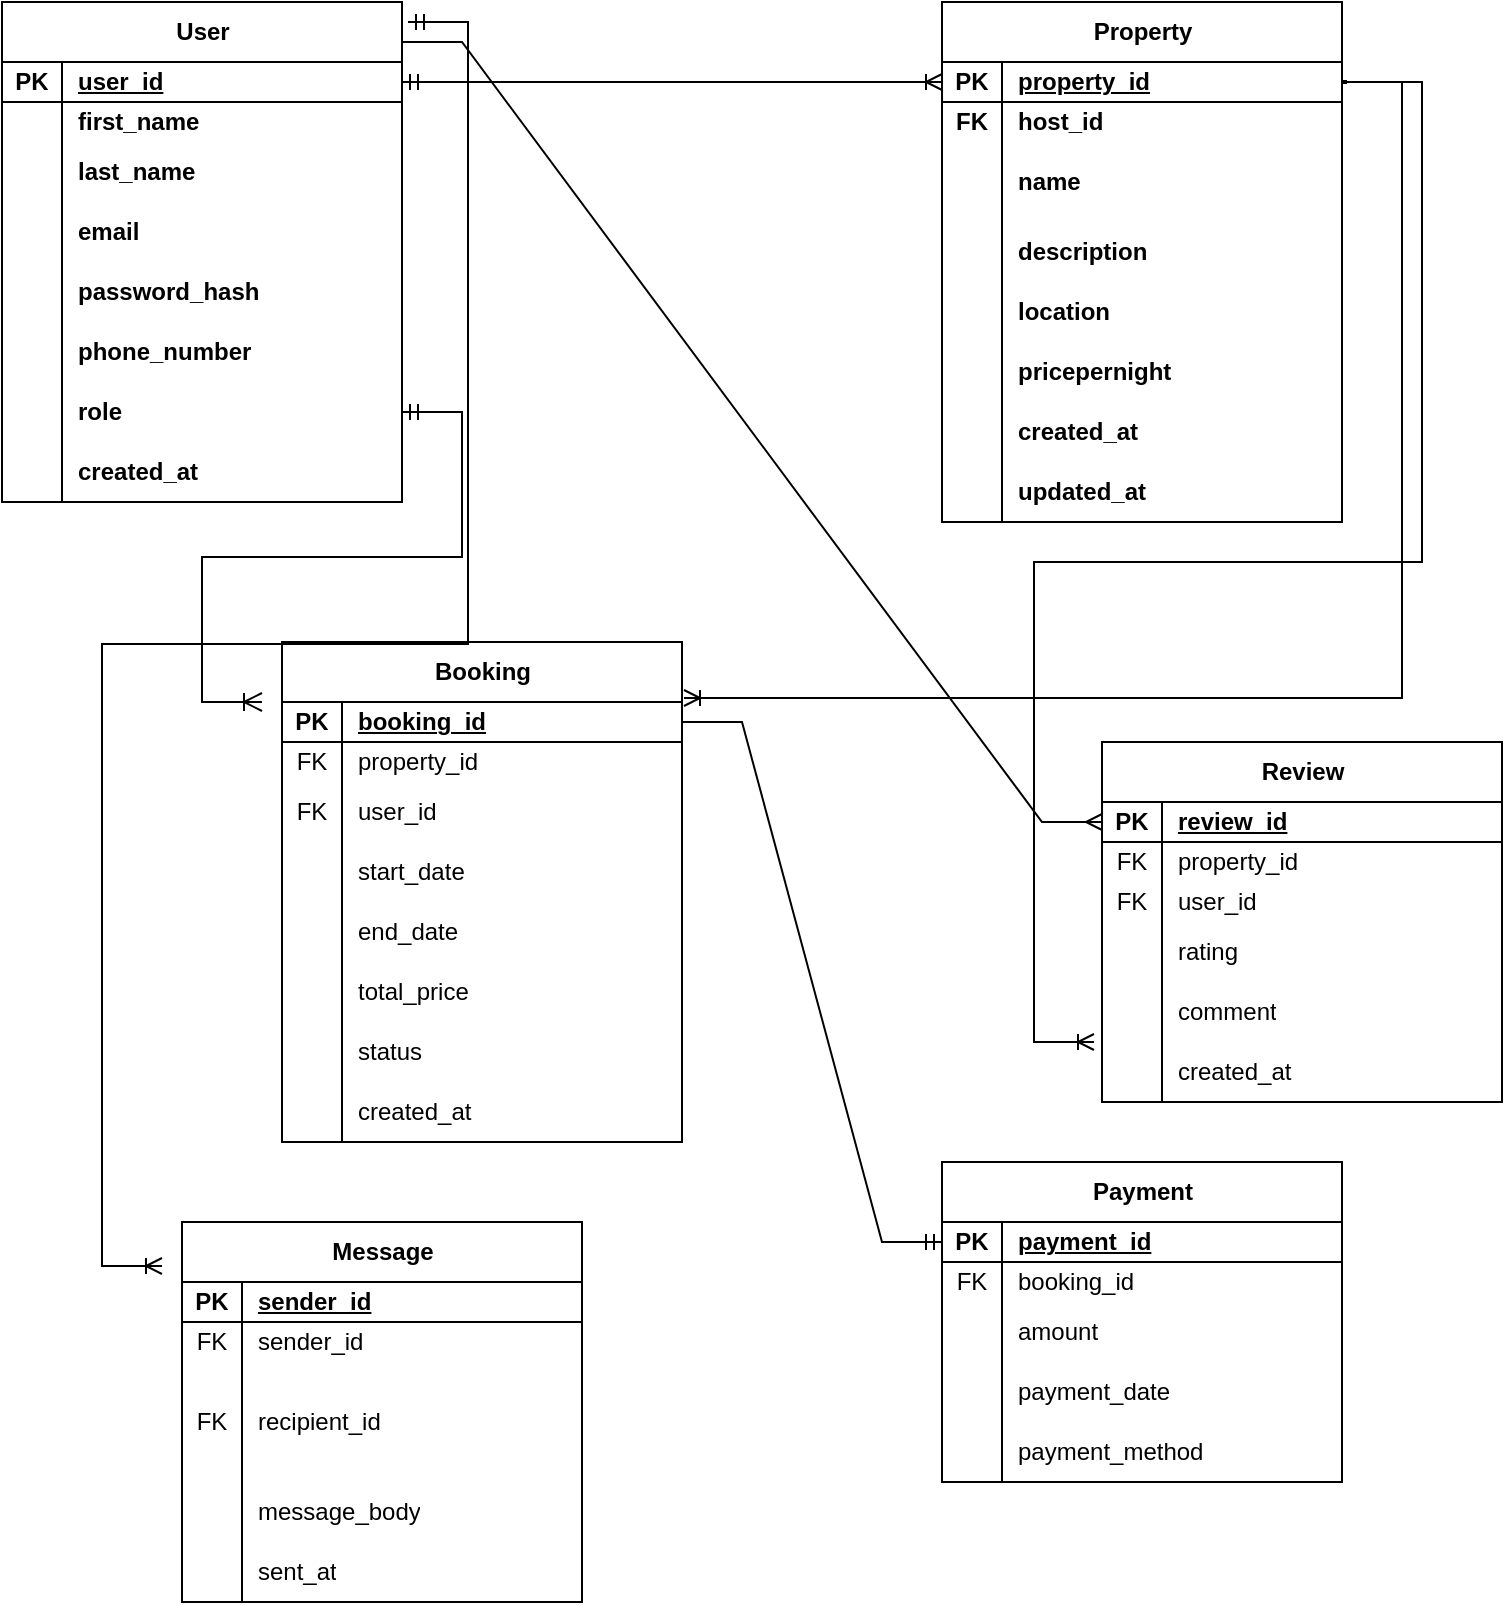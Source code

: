 <mxfile version="27.1.6" pages="2">
  <diagram name="Page-1" id="fNFHLmV308T0NTaSA1bs">
    <mxGraphModel grid="1" page="1" gridSize="10" guides="1" tooltips="1" connect="1" arrows="1" fold="1" pageScale="1" pageWidth="850" pageHeight="1100" math="0" shadow="0">
      <root>
        <mxCell id="0" />
        <mxCell id="1" parent="0" />
        <mxCell id="YaCq3kI5DMPtcAfwAzTh-242" value="" style="edgeStyle=entityRelationEdgeStyle;fontSize=12;html=1;endArrow=ERoneToMany;startArrow=ERmandOne;rounded=0;sourcePerimeterSpacing=-15;startSize=0;jumpStyle=gap;entryX=1.005;entryY=-0.1;entryDx=0;entryDy=0;entryPerimeter=0;targetPerimeterSpacing=-11;" edge="1" parent="1" target="YaCq3kI5DMPtcAfwAzTh-28">
          <mxGeometry width="100" height="100" relative="1" as="geometry">
            <mxPoint x="690" y="70" as="sourcePoint" />
            <mxPoint x="400" y="380" as="targetPoint" />
            <Array as="points">
              <mxPoint x="420" y="230" />
              <mxPoint x="700" y="280" />
              <mxPoint x="670" y="320" />
              <mxPoint x="470" y="330" />
              <mxPoint x="430" y="340" />
              <mxPoint x="420" y="290" />
            </Array>
          </mxGeometry>
        </mxCell>
        <mxCell id="YaCq3kI5DMPtcAfwAzTh-14" value="User" style="shape=table;startSize=30;container=1;collapsible=1;childLayout=tableLayout;fixedRows=1;rowLines=0;fontStyle=1;align=center;resizeLast=1;html=1;" vertex="1" parent="1">
          <mxGeometry x="20" y="30" width="200" height="250" as="geometry" />
        </mxCell>
        <mxCell id="YaCq3kI5DMPtcAfwAzTh-15" value="" style="shape=tableRow;horizontal=0;startSize=0;swimlaneHead=0;swimlaneBody=0;fillColor=none;collapsible=0;dropTarget=0;points=[[0,0.5],[1,0.5]];portConstraint=eastwest;top=0;left=0;right=0;bottom=1;" vertex="1" parent="YaCq3kI5DMPtcAfwAzTh-14">
          <mxGeometry y="30" width="200" height="20" as="geometry" />
        </mxCell>
        <mxCell id="YaCq3kI5DMPtcAfwAzTh-16" value="PK" style="shape=partialRectangle;connectable=0;fillColor=none;top=0;left=0;bottom=0;right=0;fontStyle=1;overflow=hidden;whiteSpace=wrap;html=1;" vertex="1" parent="YaCq3kI5DMPtcAfwAzTh-15">
          <mxGeometry width="30" height="20" as="geometry">
            <mxRectangle width="30" height="20" as="alternateBounds" />
          </mxGeometry>
        </mxCell>
        <mxCell id="YaCq3kI5DMPtcAfwAzTh-17" value="user_id" style="shape=partialRectangle;connectable=0;fillColor=none;top=0;left=0;bottom=0;right=0;align=left;spacingLeft=6;fontStyle=5;overflow=hidden;whiteSpace=wrap;html=1;" vertex="1" parent="YaCq3kI5DMPtcAfwAzTh-15">
          <mxGeometry x="30" width="170" height="20" as="geometry">
            <mxRectangle width="170" height="20" as="alternateBounds" />
          </mxGeometry>
        </mxCell>
        <mxCell id="YaCq3kI5DMPtcAfwAzTh-18" value="" style="shape=tableRow;horizontal=0;startSize=0;swimlaneHead=0;swimlaneBody=0;fillColor=none;collapsible=0;dropTarget=0;points=[[0,0.5],[1,0.5]];portConstraint=eastwest;top=0;left=0;right=0;bottom=0;" vertex="1" parent="YaCq3kI5DMPtcAfwAzTh-14">
          <mxGeometry y="50" width="200" height="20" as="geometry" />
        </mxCell>
        <mxCell id="YaCq3kI5DMPtcAfwAzTh-19" value="" style="shape=partialRectangle;connectable=0;fillColor=none;top=0;left=0;bottom=0;right=0;editable=1;overflow=hidden;whiteSpace=wrap;html=1;" vertex="1" parent="YaCq3kI5DMPtcAfwAzTh-18">
          <mxGeometry width="30" height="20" as="geometry">
            <mxRectangle width="30" height="20" as="alternateBounds" />
          </mxGeometry>
        </mxCell>
        <mxCell id="YaCq3kI5DMPtcAfwAzTh-20" value="first_name" style="shape=partialRectangle;connectable=0;fillColor=none;top=0;left=0;bottom=0;right=0;align=left;spacingLeft=6;overflow=hidden;whiteSpace=wrap;html=1;fontStyle=1" vertex="1" parent="YaCq3kI5DMPtcAfwAzTh-18">
          <mxGeometry x="30" width="170" height="20" as="geometry">
            <mxRectangle width="170" height="20" as="alternateBounds" />
          </mxGeometry>
        </mxCell>
        <mxCell id="YaCq3kI5DMPtcAfwAzTh-21" value="" style="shape=tableRow;horizontal=0;startSize=0;swimlaneHead=0;swimlaneBody=0;fillColor=none;collapsible=0;dropTarget=0;points=[[0,0.5],[1,0.5]];portConstraint=eastwest;top=0;left=0;right=0;bottom=0;" vertex="1" parent="YaCq3kI5DMPtcAfwAzTh-14">
          <mxGeometry y="70" width="200" height="30" as="geometry" />
        </mxCell>
        <mxCell id="YaCq3kI5DMPtcAfwAzTh-22" value="" style="shape=partialRectangle;connectable=0;fillColor=none;top=0;left=0;bottom=0;right=0;editable=1;overflow=hidden;whiteSpace=wrap;html=1;" vertex="1" parent="YaCq3kI5DMPtcAfwAzTh-21">
          <mxGeometry width="30" height="30" as="geometry">
            <mxRectangle width="30" height="30" as="alternateBounds" />
          </mxGeometry>
        </mxCell>
        <mxCell id="YaCq3kI5DMPtcAfwAzTh-23" value="last_name" style="shape=partialRectangle;connectable=0;fillColor=none;top=0;left=0;bottom=0;right=0;align=left;spacingLeft=6;overflow=hidden;whiteSpace=wrap;html=1;fontStyle=1" vertex="1" parent="YaCq3kI5DMPtcAfwAzTh-21">
          <mxGeometry x="30" width="170" height="30" as="geometry">
            <mxRectangle width="170" height="30" as="alternateBounds" />
          </mxGeometry>
        </mxCell>
        <mxCell id="YaCq3kI5DMPtcAfwAzTh-24" value="" style="shape=tableRow;horizontal=0;startSize=0;swimlaneHead=0;swimlaneBody=0;fillColor=none;collapsible=0;dropTarget=0;points=[[0,0.5],[1,0.5]];portConstraint=eastwest;top=0;left=0;right=0;bottom=0;" vertex="1" parent="YaCq3kI5DMPtcAfwAzTh-14">
          <mxGeometry y="100" width="200" height="30" as="geometry" />
        </mxCell>
        <mxCell id="YaCq3kI5DMPtcAfwAzTh-25" value="" style="shape=partialRectangle;connectable=0;fillColor=none;top=0;left=0;bottom=0;right=0;editable=1;overflow=hidden;whiteSpace=wrap;html=1;" vertex="1" parent="YaCq3kI5DMPtcAfwAzTh-24">
          <mxGeometry width="30" height="30" as="geometry">
            <mxRectangle width="30" height="30" as="alternateBounds" />
          </mxGeometry>
        </mxCell>
        <mxCell id="YaCq3kI5DMPtcAfwAzTh-26" value="email" style="shape=partialRectangle;connectable=0;fillColor=none;top=0;left=0;bottom=0;right=0;align=left;spacingLeft=6;overflow=hidden;whiteSpace=wrap;html=1;fontStyle=1" vertex="1" parent="YaCq3kI5DMPtcAfwAzTh-24">
          <mxGeometry x="30" width="170" height="30" as="geometry">
            <mxRectangle width="170" height="30" as="alternateBounds" />
          </mxGeometry>
        </mxCell>
        <mxCell id="YaCq3kI5DMPtcAfwAzTh-67" value="" style="shape=tableRow;horizontal=0;startSize=0;swimlaneHead=0;swimlaneBody=0;fillColor=none;collapsible=0;dropTarget=0;points=[[0,0.5],[1,0.5]];portConstraint=eastwest;top=0;left=0;right=0;bottom=0;" vertex="1" parent="YaCq3kI5DMPtcAfwAzTh-14">
          <mxGeometry y="130" width="200" height="30" as="geometry" />
        </mxCell>
        <mxCell id="YaCq3kI5DMPtcAfwAzTh-68" value="" style="shape=partialRectangle;connectable=0;fillColor=none;top=0;left=0;bottom=0;right=0;editable=1;overflow=hidden;whiteSpace=wrap;html=1;" vertex="1" parent="YaCq3kI5DMPtcAfwAzTh-67">
          <mxGeometry width="30" height="30" as="geometry">
            <mxRectangle width="30" height="30" as="alternateBounds" />
          </mxGeometry>
        </mxCell>
        <mxCell id="YaCq3kI5DMPtcAfwAzTh-69" value="password_hash" style="shape=partialRectangle;connectable=0;fillColor=none;top=0;left=0;bottom=0;right=0;align=left;spacingLeft=6;overflow=hidden;whiteSpace=wrap;html=1;fontStyle=1" vertex="1" parent="YaCq3kI5DMPtcAfwAzTh-67">
          <mxGeometry x="30" width="170" height="30" as="geometry">
            <mxRectangle width="170" height="30" as="alternateBounds" />
          </mxGeometry>
        </mxCell>
        <mxCell id="YaCq3kI5DMPtcAfwAzTh-70" value="" style="shape=tableRow;horizontal=0;startSize=0;swimlaneHead=0;swimlaneBody=0;fillColor=none;collapsible=0;dropTarget=0;points=[[0,0.5],[1,0.5]];portConstraint=eastwest;top=0;left=0;right=0;bottom=0;" vertex="1" parent="YaCq3kI5DMPtcAfwAzTh-14">
          <mxGeometry y="160" width="200" height="30" as="geometry" />
        </mxCell>
        <mxCell id="YaCq3kI5DMPtcAfwAzTh-71" value="" style="shape=partialRectangle;connectable=0;fillColor=none;top=0;left=0;bottom=0;right=0;editable=1;overflow=hidden;whiteSpace=wrap;html=1;" vertex="1" parent="YaCq3kI5DMPtcAfwAzTh-70">
          <mxGeometry width="30" height="30" as="geometry">
            <mxRectangle width="30" height="30" as="alternateBounds" />
          </mxGeometry>
        </mxCell>
        <mxCell id="YaCq3kI5DMPtcAfwAzTh-72" value="phone_number" style="shape=partialRectangle;connectable=0;fillColor=none;top=0;left=0;bottom=0;right=0;align=left;spacingLeft=6;overflow=hidden;whiteSpace=wrap;html=1;fontStyle=1" vertex="1" parent="YaCq3kI5DMPtcAfwAzTh-70">
          <mxGeometry x="30" width="170" height="30" as="geometry">
            <mxRectangle width="170" height="30" as="alternateBounds" />
          </mxGeometry>
        </mxCell>
        <mxCell id="YaCq3kI5DMPtcAfwAzTh-73" value="" style="shape=tableRow;horizontal=0;startSize=0;swimlaneHead=0;swimlaneBody=0;fillColor=none;collapsible=0;dropTarget=0;points=[[0,0.5],[1,0.5]];portConstraint=eastwest;top=0;left=0;right=0;bottom=0;" vertex="1" parent="YaCq3kI5DMPtcAfwAzTh-14">
          <mxGeometry y="190" width="200" height="30" as="geometry" />
        </mxCell>
        <mxCell id="YaCq3kI5DMPtcAfwAzTh-74" value="" style="shape=partialRectangle;connectable=0;fillColor=none;top=0;left=0;bottom=0;right=0;editable=1;overflow=hidden;whiteSpace=wrap;html=1;" vertex="1" parent="YaCq3kI5DMPtcAfwAzTh-73">
          <mxGeometry width="30" height="30" as="geometry">
            <mxRectangle width="30" height="30" as="alternateBounds" />
          </mxGeometry>
        </mxCell>
        <mxCell id="YaCq3kI5DMPtcAfwAzTh-75" value="role" style="shape=partialRectangle;connectable=0;fillColor=none;top=0;left=0;bottom=0;right=0;align=left;spacingLeft=6;overflow=hidden;whiteSpace=wrap;html=1;fontStyle=1" vertex="1" parent="YaCq3kI5DMPtcAfwAzTh-73">
          <mxGeometry x="30" width="170" height="30" as="geometry">
            <mxRectangle width="170" height="30" as="alternateBounds" />
          </mxGeometry>
        </mxCell>
        <mxCell id="YaCq3kI5DMPtcAfwAzTh-76" value="" style="shape=tableRow;horizontal=0;startSize=0;swimlaneHead=0;swimlaneBody=0;fillColor=none;collapsible=0;dropTarget=0;points=[[0,0.5],[1,0.5]];portConstraint=eastwest;top=0;left=0;right=0;bottom=0;fontStyle=0" vertex="1" parent="YaCq3kI5DMPtcAfwAzTh-14">
          <mxGeometry y="220" width="200" height="30" as="geometry" />
        </mxCell>
        <mxCell id="YaCq3kI5DMPtcAfwAzTh-77" value="" style="shape=partialRectangle;connectable=0;fillColor=none;top=0;left=0;bottom=0;right=0;editable=1;overflow=hidden;whiteSpace=wrap;html=1;" vertex="1" parent="YaCq3kI5DMPtcAfwAzTh-76">
          <mxGeometry width="30" height="30" as="geometry">
            <mxRectangle width="30" height="30" as="alternateBounds" />
          </mxGeometry>
        </mxCell>
        <mxCell id="YaCq3kI5DMPtcAfwAzTh-78" value="&lt;b&gt;created_at&lt;/b&gt;" style="shape=partialRectangle;connectable=0;fillColor=none;top=0;left=0;bottom=0;right=0;align=left;spacingLeft=6;overflow=hidden;whiteSpace=wrap;html=1;" vertex="1" parent="YaCq3kI5DMPtcAfwAzTh-76">
          <mxGeometry x="30" width="170" height="30" as="geometry">
            <mxRectangle width="170" height="30" as="alternateBounds" />
          </mxGeometry>
        </mxCell>
        <mxCell id="YaCq3kI5DMPtcAfwAzTh-27" value="Booking" style="shape=table;startSize=30;container=1;collapsible=1;childLayout=tableLayout;fixedRows=1;rowLines=0;fontStyle=1;align=center;resizeLast=1;html=1;" vertex="1" parent="1">
          <mxGeometry x="160" y="350" width="200" height="250" as="geometry" />
        </mxCell>
        <mxCell id="YaCq3kI5DMPtcAfwAzTh-28" value="" style="shape=tableRow;horizontal=0;startSize=0;swimlaneHead=0;swimlaneBody=0;fillColor=none;collapsible=0;dropTarget=0;points=[[0,0.5],[1,0.5]];portConstraint=eastwest;top=0;left=0;right=0;bottom=1;" vertex="1" parent="YaCq3kI5DMPtcAfwAzTh-27">
          <mxGeometry y="30" width="200" height="20" as="geometry" />
        </mxCell>
        <mxCell id="YaCq3kI5DMPtcAfwAzTh-29" value="PK" style="shape=partialRectangle;connectable=0;fillColor=none;top=0;left=0;bottom=0;right=0;fontStyle=1;overflow=hidden;whiteSpace=wrap;html=1;" vertex="1" parent="YaCq3kI5DMPtcAfwAzTh-28">
          <mxGeometry width="30" height="20" as="geometry">
            <mxRectangle width="30" height="20" as="alternateBounds" />
          </mxGeometry>
        </mxCell>
        <mxCell id="YaCq3kI5DMPtcAfwAzTh-30" value="booking_id" style="shape=partialRectangle;connectable=0;fillColor=none;top=0;left=0;bottom=0;right=0;align=left;spacingLeft=6;fontStyle=5;overflow=hidden;whiteSpace=wrap;html=1;" vertex="1" parent="YaCq3kI5DMPtcAfwAzTh-28">
          <mxGeometry x="30" width="170" height="20" as="geometry">
            <mxRectangle width="170" height="20" as="alternateBounds" />
          </mxGeometry>
        </mxCell>
        <mxCell id="YaCq3kI5DMPtcAfwAzTh-31" value="" style="shape=tableRow;horizontal=0;startSize=0;swimlaneHead=0;swimlaneBody=0;fillColor=none;collapsible=0;dropTarget=0;points=[[0,0.5],[1,0.5]];portConstraint=eastwest;top=0;left=0;right=0;bottom=0;" vertex="1" parent="YaCq3kI5DMPtcAfwAzTh-27">
          <mxGeometry y="50" width="200" height="20" as="geometry" />
        </mxCell>
        <mxCell id="YaCq3kI5DMPtcAfwAzTh-32" value="FK" style="shape=partialRectangle;connectable=0;fillColor=none;top=0;left=0;bottom=0;right=0;editable=1;overflow=hidden;whiteSpace=wrap;html=1;" vertex="1" parent="YaCq3kI5DMPtcAfwAzTh-31">
          <mxGeometry width="30" height="20" as="geometry">
            <mxRectangle width="30" height="20" as="alternateBounds" />
          </mxGeometry>
        </mxCell>
        <mxCell id="YaCq3kI5DMPtcAfwAzTh-33" value="property_id" style="shape=partialRectangle;connectable=0;fillColor=none;top=0;left=0;bottom=0;right=0;align=left;spacingLeft=6;overflow=hidden;whiteSpace=wrap;html=1;" vertex="1" parent="YaCq3kI5DMPtcAfwAzTh-31">
          <mxGeometry x="30" width="170" height="20" as="geometry">
            <mxRectangle width="170" height="20" as="alternateBounds" />
          </mxGeometry>
        </mxCell>
        <mxCell id="YaCq3kI5DMPtcAfwAzTh-34" value="" style="shape=tableRow;horizontal=0;startSize=0;swimlaneHead=0;swimlaneBody=0;fillColor=none;collapsible=0;dropTarget=0;points=[[0,0.5],[1,0.5]];portConstraint=eastwest;top=0;left=0;right=0;bottom=0;" vertex="1" parent="YaCq3kI5DMPtcAfwAzTh-27">
          <mxGeometry y="70" width="200" height="30" as="geometry" />
        </mxCell>
        <mxCell id="YaCq3kI5DMPtcAfwAzTh-35" value="FK" style="shape=partialRectangle;connectable=0;fillColor=none;top=0;left=0;bottom=0;right=0;editable=1;overflow=hidden;whiteSpace=wrap;html=1;" vertex="1" parent="YaCq3kI5DMPtcAfwAzTh-34">
          <mxGeometry width="30" height="30" as="geometry">
            <mxRectangle width="30" height="30" as="alternateBounds" />
          </mxGeometry>
        </mxCell>
        <mxCell id="YaCq3kI5DMPtcAfwAzTh-36" value="user_id" style="shape=partialRectangle;connectable=0;fillColor=none;top=0;left=0;bottom=0;right=0;align=left;spacingLeft=6;overflow=hidden;whiteSpace=wrap;html=1;" vertex="1" parent="YaCq3kI5DMPtcAfwAzTh-34">
          <mxGeometry x="30" width="170" height="30" as="geometry">
            <mxRectangle width="170" height="30" as="alternateBounds" />
          </mxGeometry>
        </mxCell>
        <mxCell id="YaCq3kI5DMPtcAfwAzTh-37" value="" style="shape=tableRow;horizontal=0;startSize=0;swimlaneHead=0;swimlaneBody=0;fillColor=none;collapsible=0;dropTarget=0;points=[[0,0.5],[1,0.5]];portConstraint=eastwest;top=0;left=0;right=0;bottom=0;" vertex="1" parent="YaCq3kI5DMPtcAfwAzTh-27">
          <mxGeometry y="100" width="200" height="30" as="geometry" />
        </mxCell>
        <mxCell id="YaCq3kI5DMPtcAfwAzTh-38" value="" style="shape=partialRectangle;connectable=0;fillColor=none;top=0;left=0;bottom=0;right=0;editable=1;overflow=hidden;whiteSpace=wrap;html=1;" vertex="1" parent="YaCq3kI5DMPtcAfwAzTh-37">
          <mxGeometry width="30" height="30" as="geometry">
            <mxRectangle width="30" height="30" as="alternateBounds" />
          </mxGeometry>
        </mxCell>
        <mxCell id="YaCq3kI5DMPtcAfwAzTh-39" value="start_date" style="shape=partialRectangle;connectable=0;fillColor=none;top=0;left=0;bottom=0;right=0;align=left;spacingLeft=6;overflow=hidden;whiteSpace=wrap;html=1;" vertex="1" parent="YaCq3kI5DMPtcAfwAzTh-37">
          <mxGeometry x="30" width="170" height="30" as="geometry">
            <mxRectangle width="170" height="30" as="alternateBounds" />
          </mxGeometry>
        </mxCell>
        <mxCell id="YaCq3kI5DMPtcAfwAzTh-91" value="" style="shape=tableRow;horizontal=0;startSize=0;swimlaneHead=0;swimlaneBody=0;fillColor=none;collapsible=0;dropTarget=0;points=[[0,0.5],[1,0.5]];portConstraint=eastwest;top=0;left=0;right=0;bottom=0;" vertex="1" parent="YaCq3kI5DMPtcAfwAzTh-27">
          <mxGeometry y="130" width="200" height="30" as="geometry" />
        </mxCell>
        <mxCell id="YaCq3kI5DMPtcAfwAzTh-92" value="" style="shape=partialRectangle;connectable=0;fillColor=none;top=0;left=0;bottom=0;right=0;editable=1;overflow=hidden;whiteSpace=wrap;html=1;" vertex="1" parent="YaCq3kI5DMPtcAfwAzTh-91">
          <mxGeometry width="30" height="30" as="geometry">
            <mxRectangle width="30" height="30" as="alternateBounds" />
          </mxGeometry>
        </mxCell>
        <mxCell id="YaCq3kI5DMPtcAfwAzTh-93" value="end_date" style="shape=partialRectangle;connectable=0;fillColor=none;top=0;left=0;bottom=0;right=0;align=left;spacingLeft=6;overflow=hidden;whiteSpace=wrap;html=1;" vertex="1" parent="YaCq3kI5DMPtcAfwAzTh-91">
          <mxGeometry x="30" width="170" height="30" as="geometry">
            <mxRectangle width="170" height="30" as="alternateBounds" />
          </mxGeometry>
        </mxCell>
        <mxCell id="YaCq3kI5DMPtcAfwAzTh-110" value="" style="shape=tableRow;horizontal=0;startSize=0;swimlaneHead=0;swimlaneBody=0;fillColor=none;collapsible=0;dropTarget=0;points=[[0,0.5],[1,0.5]];portConstraint=eastwest;top=0;left=0;right=0;bottom=0;" vertex="1" parent="YaCq3kI5DMPtcAfwAzTh-27">
          <mxGeometry y="160" width="200" height="30" as="geometry" />
        </mxCell>
        <mxCell id="YaCq3kI5DMPtcAfwAzTh-111" value="" style="shape=partialRectangle;connectable=0;fillColor=none;top=0;left=0;bottom=0;right=0;editable=1;overflow=hidden;whiteSpace=wrap;html=1;" vertex="1" parent="YaCq3kI5DMPtcAfwAzTh-110">
          <mxGeometry width="30" height="30" as="geometry">
            <mxRectangle width="30" height="30" as="alternateBounds" />
          </mxGeometry>
        </mxCell>
        <mxCell id="YaCq3kI5DMPtcAfwAzTh-112" value="total_price" style="shape=partialRectangle;connectable=0;fillColor=none;top=0;left=0;bottom=0;right=0;align=left;spacingLeft=6;overflow=hidden;whiteSpace=wrap;html=1;" vertex="1" parent="YaCq3kI5DMPtcAfwAzTh-110">
          <mxGeometry x="30" width="170" height="30" as="geometry">
            <mxRectangle width="170" height="30" as="alternateBounds" />
          </mxGeometry>
        </mxCell>
        <mxCell id="YaCq3kI5DMPtcAfwAzTh-132" value="" style="shape=tableRow;horizontal=0;startSize=0;swimlaneHead=0;swimlaneBody=0;fillColor=none;collapsible=0;dropTarget=0;points=[[0,0.5],[1,0.5]];portConstraint=eastwest;top=0;left=0;right=0;bottom=0;" vertex="1" parent="YaCq3kI5DMPtcAfwAzTh-27">
          <mxGeometry y="190" width="200" height="30" as="geometry" />
        </mxCell>
        <mxCell id="YaCq3kI5DMPtcAfwAzTh-133" value="" style="shape=partialRectangle;connectable=0;fillColor=none;top=0;left=0;bottom=0;right=0;editable=1;overflow=hidden;whiteSpace=wrap;html=1;" vertex="1" parent="YaCq3kI5DMPtcAfwAzTh-132">
          <mxGeometry width="30" height="30" as="geometry">
            <mxRectangle width="30" height="30" as="alternateBounds" />
          </mxGeometry>
        </mxCell>
        <mxCell id="YaCq3kI5DMPtcAfwAzTh-134" value="status" style="shape=partialRectangle;connectable=0;fillColor=none;top=0;left=0;bottom=0;right=0;align=left;spacingLeft=6;overflow=hidden;whiteSpace=wrap;html=1;" vertex="1" parent="YaCq3kI5DMPtcAfwAzTh-132">
          <mxGeometry x="30" width="170" height="30" as="geometry">
            <mxRectangle width="170" height="30" as="alternateBounds" />
          </mxGeometry>
        </mxCell>
        <mxCell id="YaCq3kI5DMPtcAfwAzTh-135" value="" style="shape=tableRow;horizontal=0;startSize=0;swimlaneHead=0;swimlaneBody=0;fillColor=none;collapsible=0;dropTarget=0;points=[[0,0.5],[1,0.5]];portConstraint=eastwest;top=0;left=0;right=0;bottom=0;" vertex="1" parent="YaCq3kI5DMPtcAfwAzTh-27">
          <mxGeometry y="220" width="200" height="30" as="geometry" />
        </mxCell>
        <mxCell id="YaCq3kI5DMPtcAfwAzTh-136" value="" style="shape=partialRectangle;connectable=0;fillColor=none;top=0;left=0;bottom=0;right=0;editable=1;overflow=hidden;whiteSpace=wrap;html=1;" vertex="1" parent="YaCq3kI5DMPtcAfwAzTh-135">
          <mxGeometry width="30" height="30" as="geometry">
            <mxRectangle width="30" height="30" as="alternateBounds" />
          </mxGeometry>
        </mxCell>
        <mxCell id="YaCq3kI5DMPtcAfwAzTh-137" value="created_at" style="shape=partialRectangle;connectable=0;fillColor=none;top=0;left=0;bottom=0;right=0;align=left;spacingLeft=6;overflow=hidden;whiteSpace=wrap;html=1;" vertex="1" parent="YaCq3kI5DMPtcAfwAzTh-135">
          <mxGeometry x="30" width="170" height="30" as="geometry">
            <mxRectangle width="170" height="30" as="alternateBounds" />
          </mxGeometry>
        </mxCell>
        <mxCell id="YaCq3kI5DMPtcAfwAzTh-40" value="Property" style="shape=table;startSize=30;container=1;collapsible=1;childLayout=tableLayout;fixedRows=1;rowLines=0;fontStyle=1;align=center;resizeLast=1;html=1;" vertex="1" parent="1">
          <mxGeometry x="490" y="30" width="200" height="260" as="geometry" />
        </mxCell>
        <mxCell id="YaCq3kI5DMPtcAfwAzTh-41" value="" style="shape=tableRow;horizontal=0;startSize=0;swimlaneHead=0;swimlaneBody=0;fillColor=none;collapsible=0;dropTarget=0;points=[[0,0.5],[1,0.5]];portConstraint=eastwest;top=0;left=0;right=0;bottom=1;" vertex="1" parent="YaCq3kI5DMPtcAfwAzTh-40">
          <mxGeometry y="30" width="200" height="20" as="geometry" />
        </mxCell>
        <mxCell id="YaCq3kI5DMPtcAfwAzTh-42" value="PK" style="shape=partialRectangle;connectable=0;fillColor=none;top=0;left=0;bottom=0;right=0;fontStyle=1;overflow=hidden;whiteSpace=wrap;html=1;" vertex="1" parent="YaCq3kI5DMPtcAfwAzTh-41">
          <mxGeometry width="30" height="20" as="geometry">
            <mxRectangle width="30" height="20" as="alternateBounds" />
          </mxGeometry>
        </mxCell>
        <mxCell id="YaCq3kI5DMPtcAfwAzTh-43" value="property_id" style="shape=partialRectangle;connectable=0;fillColor=none;top=0;left=0;bottom=0;right=0;align=left;spacingLeft=6;fontStyle=5;overflow=hidden;whiteSpace=wrap;html=1;" vertex="1" parent="YaCq3kI5DMPtcAfwAzTh-41">
          <mxGeometry x="30" width="170" height="20" as="geometry">
            <mxRectangle width="170" height="20" as="alternateBounds" />
          </mxGeometry>
        </mxCell>
        <mxCell id="YaCq3kI5DMPtcAfwAzTh-44" value="" style="shape=tableRow;horizontal=0;startSize=0;swimlaneHead=0;swimlaneBody=0;fillColor=none;collapsible=0;dropTarget=0;points=[[0,0.5],[1,0.5]];portConstraint=eastwest;top=0;left=0;right=0;bottom=0;" vertex="1" parent="YaCq3kI5DMPtcAfwAzTh-40">
          <mxGeometry y="50" width="200" height="20" as="geometry" />
        </mxCell>
        <mxCell id="YaCq3kI5DMPtcAfwAzTh-45" value="FK" style="shape=partialRectangle;connectable=0;fillColor=none;top=0;left=0;bottom=0;right=0;editable=1;overflow=hidden;whiteSpace=wrap;html=1;fontStyle=1" vertex="1" parent="YaCq3kI5DMPtcAfwAzTh-44">
          <mxGeometry width="30" height="20" as="geometry">
            <mxRectangle width="30" height="20" as="alternateBounds" />
          </mxGeometry>
        </mxCell>
        <mxCell id="YaCq3kI5DMPtcAfwAzTh-46" value="host_id" style="shape=partialRectangle;connectable=0;fillColor=none;top=0;left=0;bottom=0;right=0;align=left;spacingLeft=6;overflow=hidden;whiteSpace=wrap;html=1;fontStyle=1" vertex="1" parent="YaCq3kI5DMPtcAfwAzTh-44">
          <mxGeometry x="30" width="170" height="20" as="geometry">
            <mxRectangle width="170" height="20" as="alternateBounds" />
          </mxGeometry>
        </mxCell>
        <mxCell id="YaCq3kI5DMPtcAfwAzTh-47" value="" style="shape=tableRow;horizontal=0;startSize=0;swimlaneHead=0;swimlaneBody=0;fillColor=none;collapsible=0;dropTarget=0;points=[[0,0.5],[1,0.5]];portConstraint=eastwest;top=0;left=0;right=0;bottom=0;" vertex="1" parent="YaCq3kI5DMPtcAfwAzTh-40">
          <mxGeometry y="70" width="200" height="40" as="geometry" />
        </mxCell>
        <mxCell id="YaCq3kI5DMPtcAfwAzTh-48" value="" style="shape=partialRectangle;connectable=0;fillColor=none;top=0;left=0;bottom=0;right=0;editable=1;overflow=hidden;whiteSpace=wrap;html=1;" vertex="1" parent="YaCq3kI5DMPtcAfwAzTh-47">
          <mxGeometry width="30" height="40" as="geometry">
            <mxRectangle width="30" height="40" as="alternateBounds" />
          </mxGeometry>
        </mxCell>
        <mxCell id="YaCq3kI5DMPtcAfwAzTh-49" value="name" style="shape=partialRectangle;connectable=0;fillColor=none;top=0;left=0;bottom=0;right=0;align=left;spacingLeft=6;overflow=hidden;whiteSpace=wrap;html=1;fontStyle=1" vertex="1" parent="YaCq3kI5DMPtcAfwAzTh-47">
          <mxGeometry x="30" width="170" height="40" as="geometry">
            <mxRectangle width="170" height="40" as="alternateBounds" />
          </mxGeometry>
        </mxCell>
        <mxCell id="YaCq3kI5DMPtcAfwAzTh-50" value="" style="shape=tableRow;horizontal=0;startSize=0;swimlaneHead=0;swimlaneBody=0;fillColor=none;collapsible=0;dropTarget=0;points=[[0,0.5],[1,0.5]];portConstraint=eastwest;top=0;left=0;right=0;bottom=0;" vertex="1" parent="YaCq3kI5DMPtcAfwAzTh-40">
          <mxGeometry y="110" width="200" height="30" as="geometry" />
        </mxCell>
        <mxCell id="YaCq3kI5DMPtcAfwAzTh-51" value="" style="shape=partialRectangle;connectable=0;fillColor=none;top=0;left=0;bottom=0;right=0;editable=1;overflow=hidden;whiteSpace=wrap;html=1;" vertex="1" parent="YaCq3kI5DMPtcAfwAzTh-50">
          <mxGeometry width="30" height="30" as="geometry">
            <mxRectangle width="30" height="30" as="alternateBounds" />
          </mxGeometry>
        </mxCell>
        <mxCell id="YaCq3kI5DMPtcAfwAzTh-52" value="description" style="shape=partialRectangle;connectable=0;fillColor=none;top=0;left=0;bottom=0;right=0;align=left;spacingLeft=6;overflow=hidden;whiteSpace=wrap;html=1;fontStyle=1" vertex="1" parent="YaCq3kI5DMPtcAfwAzTh-50">
          <mxGeometry x="30" width="170" height="30" as="geometry">
            <mxRectangle width="170" height="30" as="alternateBounds" />
          </mxGeometry>
        </mxCell>
        <mxCell id="YaCq3kI5DMPtcAfwAzTh-79" value="" style="shape=tableRow;horizontal=0;startSize=0;swimlaneHead=0;swimlaneBody=0;fillColor=none;collapsible=0;dropTarget=0;points=[[0,0.5],[1,0.5]];portConstraint=eastwest;top=0;left=0;right=0;bottom=0;" vertex="1" parent="YaCq3kI5DMPtcAfwAzTh-40">
          <mxGeometry y="140" width="200" height="30" as="geometry" />
        </mxCell>
        <mxCell id="YaCq3kI5DMPtcAfwAzTh-80" value="" style="shape=partialRectangle;connectable=0;fillColor=none;top=0;left=0;bottom=0;right=0;editable=1;overflow=hidden;whiteSpace=wrap;html=1;" vertex="1" parent="YaCq3kI5DMPtcAfwAzTh-79">
          <mxGeometry width="30" height="30" as="geometry">
            <mxRectangle width="30" height="30" as="alternateBounds" />
          </mxGeometry>
        </mxCell>
        <mxCell id="YaCq3kI5DMPtcAfwAzTh-81" value="location" style="shape=partialRectangle;connectable=0;fillColor=none;top=0;left=0;bottom=0;right=0;align=left;spacingLeft=6;overflow=hidden;whiteSpace=wrap;html=1;fontStyle=1" vertex="1" parent="YaCq3kI5DMPtcAfwAzTh-79">
          <mxGeometry x="30" width="170" height="30" as="geometry">
            <mxRectangle width="170" height="30" as="alternateBounds" />
          </mxGeometry>
        </mxCell>
        <mxCell id="YaCq3kI5DMPtcAfwAzTh-82" value="" style="shape=tableRow;horizontal=0;startSize=0;swimlaneHead=0;swimlaneBody=0;fillColor=none;collapsible=0;dropTarget=0;points=[[0,0.5],[1,0.5]];portConstraint=eastwest;top=0;left=0;right=0;bottom=0;" vertex="1" parent="YaCq3kI5DMPtcAfwAzTh-40">
          <mxGeometry y="170" width="200" height="30" as="geometry" />
        </mxCell>
        <mxCell id="YaCq3kI5DMPtcAfwAzTh-83" value="" style="shape=partialRectangle;connectable=0;fillColor=none;top=0;left=0;bottom=0;right=0;editable=1;overflow=hidden;whiteSpace=wrap;html=1;" vertex="1" parent="YaCq3kI5DMPtcAfwAzTh-82">
          <mxGeometry width="30" height="30" as="geometry">
            <mxRectangle width="30" height="30" as="alternateBounds" />
          </mxGeometry>
        </mxCell>
        <mxCell id="YaCq3kI5DMPtcAfwAzTh-84" value="pricepernight" style="shape=partialRectangle;connectable=0;fillColor=none;top=0;left=0;bottom=0;right=0;align=left;spacingLeft=6;overflow=hidden;whiteSpace=wrap;html=1;fontStyle=1" vertex="1" parent="YaCq3kI5DMPtcAfwAzTh-82">
          <mxGeometry x="30" width="170" height="30" as="geometry">
            <mxRectangle width="170" height="30" as="alternateBounds" />
          </mxGeometry>
        </mxCell>
        <mxCell id="YaCq3kI5DMPtcAfwAzTh-85" value="" style="shape=tableRow;horizontal=0;startSize=0;swimlaneHead=0;swimlaneBody=0;fillColor=none;collapsible=0;dropTarget=0;points=[[0,0.5],[1,0.5]];portConstraint=eastwest;top=0;left=0;right=0;bottom=0;" vertex="1" parent="YaCq3kI5DMPtcAfwAzTh-40">
          <mxGeometry y="200" width="200" height="30" as="geometry" />
        </mxCell>
        <mxCell id="YaCq3kI5DMPtcAfwAzTh-86" value="" style="shape=partialRectangle;connectable=0;fillColor=none;top=0;left=0;bottom=0;right=0;editable=1;overflow=hidden;whiteSpace=wrap;html=1;" vertex="1" parent="YaCq3kI5DMPtcAfwAzTh-85">
          <mxGeometry width="30" height="30" as="geometry">
            <mxRectangle width="30" height="30" as="alternateBounds" />
          </mxGeometry>
        </mxCell>
        <mxCell id="YaCq3kI5DMPtcAfwAzTh-87" value="created_at" style="shape=partialRectangle;connectable=0;fillColor=none;top=0;left=0;bottom=0;right=0;align=left;spacingLeft=6;overflow=hidden;whiteSpace=wrap;html=1;fontStyle=1" vertex="1" parent="YaCq3kI5DMPtcAfwAzTh-85">
          <mxGeometry x="30" width="170" height="30" as="geometry">
            <mxRectangle width="170" height="30" as="alternateBounds" />
          </mxGeometry>
        </mxCell>
        <mxCell id="YaCq3kI5DMPtcAfwAzTh-88" value="" style="shape=tableRow;horizontal=0;startSize=0;swimlaneHead=0;swimlaneBody=0;fillColor=none;collapsible=0;dropTarget=0;points=[[0,0.5],[1,0.5]];portConstraint=eastwest;top=0;left=0;right=0;bottom=0;" vertex="1" parent="YaCq3kI5DMPtcAfwAzTh-40">
          <mxGeometry y="230" width="200" height="30" as="geometry" />
        </mxCell>
        <mxCell id="YaCq3kI5DMPtcAfwAzTh-89" value="" style="shape=partialRectangle;connectable=0;fillColor=none;top=0;left=0;bottom=0;right=0;editable=1;overflow=hidden;whiteSpace=wrap;html=1;" vertex="1" parent="YaCq3kI5DMPtcAfwAzTh-88">
          <mxGeometry width="30" height="30" as="geometry">
            <mxRectangle width="30" height="30" as="alternateBounds" />
          </mxGeometry>
        </mxCell>
        <mxCell id="YaCq3kI5DMPtcAfwAzTh-90" value="updated_at" style="shape=partialRectangle;connectable=0;fillColor=none;top=0;left=0;bottom=0;right=0;align=left;spacingLeft=6;overflow=hidden;whiteSpace=wrap;html=1;fontStyle=1" vertex="1" parent="YaCq3kI5DMPtcAfwAzTh-88">
          <mxGeometry x="30" width="170" height="30" as="geometry">
            <mxRectangle width="170" height="30" as="alternateBounds" />
          </mxGeometry>
        </mxCell>
        <mxCell id="YaCq3kI5DMPtcAfwAzTh-138" value="Payment" style="shape=table;startSize=30;container=1;collapsible=1;childLayout=tableLayout;fixedRows=1;rowLines=0;fontStyle=1;align=center;resizeLast=1;html=1;" vertex="1" parent="1">
          <mxGeometry x="490" y="610" width="200" height="160" as="geometry" />
        </mxCell>
        <mxCell id="YaCq3kI5DMPtcAfwAzTh-139" value="" style="shape=tableRow;horizontal=0;startSize=0;swimlaneHead=0;swimlaneBody=0;fillColor=none;collapsible=0;dropTarget=0;points=[[0,0.5],[1,0.5]];portConstraint=eastwest;top=0;left=0;right=0;bottom=1;" vertex="1" parent="YaCq3kI5DMPtcAfwAzTh-138">
          <mxGeometry y="30" width="200" height="20" as="geometry" />
        </mxCell>
        <mxCell id="YaCq3kI5DMPtcAfwAzTh-140" value="PK" style="shape=partialRectangle;connectable=0;fillColor=none;top=0;left=0;bottom=0;right=0;fontStyle=1;overflow=hidden;whiteSpace=wrap;html=1;" vertex="1" parent="YaCq3kI5DMPtcAfwAzTh-139">
          <mxGeometry width="30" height="20" as="geometry">
            <mxRectangle width="30" height="20" as="alternateBounds" />
          </mxGeometry>
        </mxCell>
        <mxCell id="YaCq3kI5DMPtcAfwAzTh-141" value="payment_id" style="shape=partialRectangle;connectable=0;fillColor=none;top=0;left=0;bottom=0;right=0;align=left;spacingLeft=6;fontStyle=5;overflow=hidden;whiteSpace=wrap;html=1;" vertex="1" parent="YaCq3kI5DMPtcAfwAzTh-139">
          <mxGeometry x="30" width="170" height="20" as="geometry">
            <mxRectangle width="170" height="20" as="alternateBounds" />
          </mxGeometry>
        </mxCell>
        <mxCell id="YaCq3kI5DMPtcAfwAzTh-142" value="" style="shape=tableRow;horizontal=0;startSize=0;swimlaneHead=0;swimlaneBody=0;fillColor=none;collapsible=0;dropTarget=0;points=[[0,0.5],[1,0.5]];portConstraint=eastwest;top=0;left=0;right=0;bottom=0;" vertex="1" parent="YaCq3kI5DMPtcAfwAzTh-138">
          <mxGeometry y="50" width="200" height="20" as="geometry" />
        </mxCell>
        <mxCell id="YaCq3kI5DMPtcAfwAzTh-143" value="FK" style="shape=partialRectangle;connectable=0;fillColor=none;top=0;left=0;bottom=0;right=0;editable=1;overflow=hidden;whiteSpace=wrap;html=1;" vertex="1" parent="YaCq3kI5DMPtcAfwAzTh-142">
          <mxGeometry width="30" height="20" as="geometry">
            <mxRectangle width="30" height="20" as="alternateBounds" />
          </mxGeometry>
        </mxCell>
        <mxCell id="YaCq3kI5DMPtcAfwAzTh-144" value="booking_id" style="shape=partialRectangle;connectable=0;fillColor=none;top=0;left=0;bottom=0;right=0;align=left;spacingLeft=6;overflow=hidden;whiteSpace=wrap;html=1;" vertex="1" parent="YaCq3kI5DMPtcAfwAzTh-142">
          <mxGeometry x="30" width="170" height="20" as="geometry">
            <mxRectangle width="170" height="20" as="alternateBounds" />
          </mxGeometry>
        </mxCell>
        <mxCell id="YaCq3kI5DMPtcAfwAzTh-145" value="" style="shape=tableRow;horizontal=0;startSize=0;swimlaneHead=0;swimlaneBody=0;fillColor=none;collapsible=0;dropTarget=0;points=[[0,0.5],[1,0.5]];portConstraint=eastwest;top=0;left=0;right=0;bottom=0;" vertex="1" parent="YaCq3kI5DMPtcAfwAzTh-138">
          <mxGeometry y="70" width="200" height="30" as="geometry" />
        </mxCell>
        <mxCell id="YaCq3kI5DMPtcAfwAzTh-146" value="" style="shape=partialRectangle;connectable=0;fillColor=none;top=0;left=0;bottom=0;right=0;editable=1;overflow=hidden;whiteSpace=wrap;html=1;" vertex="1" parent="YaCq3kI5DMPtcAfwAzTh-145">
          <mxGeometry width="30" height="30" as="geometry">
            <mxRectangle width="30" height="30" as="alternateBounds" />
          </mxGeometry>
        </mxCell>
        <mxCell id="YaCq3kI5DMPtcAfwAzTh-147" value="amount" style="shape=partialRectangle;connectable=0;fillColor=none;top=0;left=0;bottom=0;right=0;align=left;spacingLeft=6;overflow=hidden;whiteSpace=wrap;html=1;" vertex="1" parent="YaCq3kI5DMPtcAfwAzTh-145">
          <mxGeometry x="30" width="170" height="30" as="geometry">
            <mxRectangle width="170" height="30" as="alternateBounds" />
          </mxGeometry>
        </mxCell>
        <mxCell id="YaCq3kI5DMPtcAfwAzTh-148" value="" style="shape=tableRow;horizontal=0;startSize=0;swimlaneHead=0;swimlaneBody=0;fillColor=none;collapsible=0;dropTarget=0;points=[[0,0.5],[1,0.5]];portConstraint=eastwest;top=0;left=0;right=0;bottom=0;" vertex="1" parent="YaCq3kI5DMPtcAfwAzTh-138">
          <mxGeometry y="100" width="200" height="30" as="geometry" />
        </mxCell>
        <mxCell id="YaCq3kI5DMPtcAfwAzTh-149" value="" style="shape=partialRectangle;connectable=0;fillColor=none;top=0;left=0;bottom=0;right=0;editable=1;overflow=hidden;whiteSpace=wrap;html=1;" vertex="1" parent="YaCq3kI5DMPtcAfwAzTh-148">
          <mxGeometry width="30" height="30" as="geometry">
            <mxRectangle width="30" height="30" as="alternateBounds" />
          </mxGeometry>
        </mxCell>
        <mxCell id="YaCq3kI5DMPtcAfwAzTh-150" value="payment_date" style="shape=partialRectangle;connectable=0;fillColor=none;top=0;left=0;bottom=0;right=0;align=left;spacingLeft=6;overflow=hidden;whiteSpace=wrap;html=1;" vertex="1" parent="YaCq3kI5DMPtcAfwAzTh-148">
          <mxGeometry x="30" width="170" height="30" as="geometry">
            <mxRectangle width="170" height="30" as="alternateBounds" />
          </mxGeometry>
        </mxCell>
        <mxCell id="YaCq3kI5DMPtcAfwAzTh-151" value="" style="shape=tableRow;horizontal=0;startSize=0;swimlaneHead=0;swimlaneBody=0;fillColor=none;collapsible=0;dropTarget=0;points=[[0,0.5],[1,0.5]];portConstraint=eastwest;top=0;left=0;right=0;bottom=0;" vertex="1" parent="YaCq3kI5DMPtcAfwAzTh-138">
          <mxGeometry y="130" width="200" height="30" as="geometry" />
        </mxCell>
        <mxCell id="YaCq3kI5DMPtcAfwAzTh-152" value="" style="shape=partialRectangle;connectable=0;fillColor=none;top=0;left=0;bottom=0;right=0;editable=1;overflow=hidden;whiteSpace=wrap;html=1;" vertex="1" parent="YaCq3kI5DMPtcAfwAzTh-151">
          <mxGeometry width="30" height="30" as="geometry">
            <mxRectangle width="30" height="30" as="alternateBounds" />
          </mxGeometry>
        </mxCell>
        <mxCell id="YaCq3kI5DMPtcAfwAzTh-153" value="payment_method" style="shape=partialRectangle;connectable=0;fillColor=none;top=0;left=0;bottom=0;right=0;align=left;spacingLeft=6;overflow=hidden;whiteSpace=wrap;html=1;" vertex="1" parent="YaCq3kI5DMPtcAfwAzTh-151">
          <mxGeometry x="30" width="170" height="30" as="geometry">
            <mxRectangle width="170" height="30" as="alternateBounds" />
          </mxGeometry>
        </mxCell>
        <mxCell id="YaCq3kI5DMPtcAfwAzTh-163" value="Review" style="shape=table;startSize=30;container=1;collapsible=1;childLayout=tableLayout;fixedRows=1;rowLines=0;fontStyle=1;align=center;resizeLast=1;html=1;" vertex="1" parent="1">
          <mxGeometry x="570" y="400" width="200" height="180" as="geometry" />
        </mxCell>
        <mxCell id="YaCq3kI5DMPtcAfwAzTh-164" value="" style="shape=tableRow;horizontal=0;startSize=0;swimlaneHead=0;swimlaneBody=0;fillColor=none;collapsible=0;dropTarget=0;points=[[0,0.5],[1,0.5]];portConstraint=eastwest;top=0;left=0;right=0;bottom=1;" vertex="1" parent="YaCq3kI5DMPtcAfwAzTh-163">
          <mxGeometry y="30" width="200" height="20" as="geometry" />
        </mxCell>
        <mxCell id="YaCq3kI5DMPtcAfwAzTh-165" value="PK" style="shape=partialRectangle;connectable=0;fillColor=none;top=0;left=0;bottom=0;right=0;fontStyle=1;overflow=hidden;whiteSpace=wrap;html=1;" vertex="1" parent="YaCq3kI5DMPtcAfwAzTh-164">
          <mxGeometry width="30" height="20" as="geometry">
            <mxRectangle width="30" height="20" as="alternateBounds" />
          </mxGeometry>
        </mxCell>
        <mxCell id="YaCq3kI5DMPtcAfwAzTh-166" value="review_id" style="shape=partialRectangle;connectable=0;fillColor=none;top=0;left=0;bottom=0;right=0;align=left;spacingLeft=6;fontStyle=5;overflow=hidden;whiteSpace=wrap;html=1;" vertex="1" parent="YaCq3kI5DMPtcAfwAzTh-164">
          <mxGeometry x="30" width="170" height="20" as="geometry">
            <mxRectangle width="170" height="20" as="alternateBounds" />
          </mxGeometry>
        </mxCell>
        <mxCell id="YaCq3kI5DMPtcAfwAzTh-167" value="" style="shape=tableRow;horizontal=0;startSize=0;swimlaneHead=0;swimlaneBody=0;fillColor=none;collapsible=0;dropTarget=0;points=[[0,0.5],[1,0.5]];portConstraint=eastwest;top=0;left=0;right=0;bottom=0;" vertex="1" parent="YaCq3kI5DMPtcAfwAzTh-163">
          <mxGeometry y="50" width="200" height="20" as="geometry" />
        </mxCell>
        <mxCell id="YaCq3kI5DMPtcAfwAzTh-168" value="FK" style="shape=partialRectangle;connectable=0;fillColor=none;top=0;left=0;bottom=0;right=0;editable=1;overflow=hidden;whiteSpace=wrap;html=1;" vertex="1" parent="YaCq3kI5DMPtcAfwAzTh-167">
          <mxGeometry width="30" height="20" as="geometry">
            <mxRectangle width="30" height="20" as="alternateBounds" />
          </mxGeometry>
        </mxCell>
        <mxCell id="YaCq3kI5DMPtcAfwAzTh-169" value="property_id" style="shape=partialRectangle;connectable=0;fillColor=none;top=0;left=0;bottom=0;right=0;align=left;spacingLeft=6;overflow=hidden;whiteSpace=wrap;html=1;" vertex="1" parent="YaCq3kI5DMPtcAfwAzTh-167">
          <mxGeometry x="30" width="170" height="20" as="geometry">
            <mxRectangle width="170" height="20" as="alternateBounds" />
          </mxGeometry>
        </mxCell>
        <mxCell id="YaCq3kI5DMPtcAfwAzTh-170" value="" style="shape=tableRow;horizontal=0;startSize=0;swimlaneHead=0;swimlaneBody=0;fillColor=none;collapsible=0;dropTarget=0;points=[[0,0.5],[1,0.5]];portConstraint=eastwest;top=0;left=0;right=0;bottom=0;" vertex="1" parent="YaCq3kI5DMPtcAfwAzTh-163">
          <mxGeometry y="70" width="200" height="20" as="geometry" />
        </mxCell>
        <mxCell id="YaCq3kI5DMPtcAfwAzTh-171" value="FK" style="shape=partialRectangle;connectable=0;fillColor=none;top=0;left=0;bottom=0;right=0;editable=1;overflow=hidden;whiteSpace=wrap;html=1;" vertex="1" parent="YaCq3kI5DMPtcAfwAzTh-170">
          <mxGeometry width="30" height="20" as="geometry">
            <mxRectangle width="30" height="20" as="alternateBounds" />
          </mxGeometry>
        </mxCell>
        <mxCell id="YaCq3kI5DMPtcAfwAzTh-172" value="user_id" style="shape=partialRectangle;connectable=0;fillColor=none;top=0;left=0;bottom=0;right=0;align=left;spacingLeft=6;overflow=hidden;whiteSpace=wrap;html=1;" vertex="1" parent="YaCq3kI5DMPtcAfwAzTh-170">
          <mxGeometry x="30" width="170" height="20" as="geometry">
            <mxRectangle width="170" height="20" as="alternateBounds" />
          </mxGeometry>
        </mxCell>
        <mxCell id="YaCq3kI5DMPtcAfwAzTh-173" value="" style="shape=tableRow;horizontal=0;startSize=0;swimlaneHead=0;swimlaneBody=0;fillColor=none;collapsible=0;dropTarget=0;points=[[0,0.5],[1,0.5]];portConstraint=eastwest;top=0;left=0;right=0;bottom=0;" vertex="1" parent="YaCq3kI5DMPtcAfwAzTh-163">
          <mxGeometry y="90" width="200" height="30" as="geometry" />
        </mxCell>
        <mxCell id="YaCq3kI5DMPtcAfwAzTh-174" value="" style="shape=partialRectangle;connectable=0;fillColor=none;top=0;left=0;bottom=0;right=0;editable=1;overflow=hidden;whiteSpace=wrap;html=1;" vertex="1" parent="YaCq3kI5DMPtcAfwAzTh-173">
          <mxGeometry width="30" height="30" as="geometry">
            <mxRectangle width="30" height="30" as="alternateBounds" />
          </mxGeometry>
        </mxCell>
        <mxCell id="YaCq3kI5DMPtcAfwAzTh-175" value="rating" style="shape=partialRectangle;connectable=0;fillColor=none;top=0;left=0;bottom=0;right=0;align=left;spacingLeft=6;overflow=hidden;whiteSpace=wrap;html=1;" vertex="1" parent="YaCq3kI5DMPtcAfwAzTh-173">
          <mxGeometry x="30" width="170" height="30" as="geometry">
            <mxRectangle width="170" height="30" as="alternateBounds" />
          </mxGeometry>
        </mxCell>
        <mxCell id="YaCq3kI5DMPtcAfwAzTh-176" value="" style="shape=tableRow;horizontal=0;startSize=0;swimlaneHead=0;swimlaneBody=0;fillColor=none;collapsible=0;dropTarget=0;points=[[0,0.5],[1,0.5]];portConstraint=eastwest;top=0;left=0;right=0;bottom=0;" vertex="1" parent="YaCq3kI5DMPtcAfwAzTh-163">
          <mxGeometry y="120" width="200" height="30" as="geometry" />
        </mxCell>
        <mxCell id="YaCq3kI5DMPtcAfwAzTh-177" value="" style="shape=partialRectangle;connectable=0;fillColor=none;top=0;left=0;bottom=0;right=0;editable=1;overflow=hidden;whiteSpace=wrap;html=1;" vertex="1" parent="YaCq3kI5DMPtcAfwAzTh-176">
          <mxGeometry width="30" height="30" as="geometry">
            <mxRectangle width="30" height="30" as="alternateBounds" />
          </mxGeometry>
        </mxCell>
        <mxCell id="YaCq3kI5DMPtcAfwAzTh-178" value="comment" style="shape=partialRectangle;connectable=0;fillColor=none;top=0;left=0;bottom=0;right=0;align=left;spacingLeft=6;overflow=hidden;whiteSpace=wrap;html=1;" vertex="1" parent="YaCq3kI5DMPtcAfwAzTh-176">
          <mxGeometry x="30" width="170" height="30" as="geometry">
            <mxRectangle width="170" height="30" as="alternateBounds" />
          </mxGeometry>
        </mxCell>
        <mxCell id="YaCq3kI5DMPtcAfwAzTh-179" value="" style="shape=tableRow;horizontal=0;startSize=0;swimlaneHead=0;swimlaneBody=0;fillColor=none;collapsible=0;dropTarget=0;points=[[0,0.5],[1,0.5]];portConstraint=eastwest;top=0;left=0;right=0;bottom=0;" vertex="1" parent="YaCq3kI5DMPtcAfwAzTh-163">
          <mxGeometry y="150" width="200" height="30" as="geometry" />
        </mxCell>
        <mxCell id="YaCq3kI5DMPtcAfwAzTh-180" value="" style="shape=partialRectangle;connectable=0;fillColor=none;top=0;left=0;bottom=0;right=0;editable=1;overflow=hidden;whiteSpace=wrap;html=1;" vertex="1" parent="YaCq3kI5DMPtcAfwAzTh-179">
          <mxGeometry width="30" height="30" as="geometry">
            <mxRectangle width="30" height="30" as="alternateBounds" />
          </mxGeometry>
        </mxCell>
        <mxCell id="YaCq3kI5DMPtcAfwAzTh-181" value="created_at" style="shape=partialRectangle;connectable=0;fillColor=none;top=0;left=0;bottom=0;right=0;align=left;spacingLeft=6;overflow=hidden;whiteSpace=wrap;html=1;" vertex="1" parent="YaCq3kI5DMPtcAfwAzTh-179">
          <mxGeometry x="30" width="170" height="30" as="geometry">
            <mxRectangle width="170" height="30" as="alternateBounds" />
          </mxGeometry>
        </mxCell>
        <mxCell id="YaCq3kI5DMPtcAfwAzTh-182" value="Message" style="shape=table;startSize=30;container=1;collapsible=1;childLayout=tableLayout;fixedRows=1;rowLines=0;fontStyle=1;align=center;resizeLast=1;html=1;" vertex="1" parent="1">
          <mxGeometry x="110" y="640" width="200" height="190" as="geometry" />
        </mxCell>
        <mxCell id="YaCq3kI5DMPtcAfwAzTh-183" value="" style="shape=tableRow;horizontal=0;startSize=0;swimlaneHead=0;swimlaneBody=0;fillColor=none;collapsible=0;dropTarget=0;points=[[0,0.5],[1,0.5]];portConstraint=eastwest;top=0;left=0;right=0;bottom=1;" vertex="1" parent="YaCq3kI5DMPtcAfwAzTh-182">
          <mxGeometry y="30" width="200" height="20" as="geometry" />
        </mxCell>
        <mxCell id="YaCq3kI5DMPtcAfwAzTh-184" value="PK" style="shape=partialRectangle;connectable=0;fillColor=none;top=0;left=0;bottom=0;right=0;fontStyle=1;overflow=hidden;whiteSpace=wrap;html=1;" vertex="1" parent="YaCq3kI5DMPtcAfwAzTh-183">
          <mxGeometry width="30" height="20" as="geometry">
            <mxRectangle width="30" height="20" as="alternateBounds" />
          </mxGeometry>
        </mxCell>
        <mxCell id="YaCq3kI5DMPtcAfwAzTh-185" value="sender_id" style="shape=partialRectangle;connectable=0;fillColor=none;top=0;left=0;bottom=0;right=0;align=left;spacingLeft=6;fontStyle=5;overflow=hidden;whiteSpace=wrap;html=1;" vertex="1" parent="YaCq3kI5DMPtcAfwAzTh-183">
          <mxGeometry x="30" width="170" height="20" as="geometry">
            <mxRectangle width="170" height="20" as="alternateBounds" />
          </mxGeometry>
        </mxCell>
        <mxCell id="YaCq3kI5DMPtcAfwAzTh-186" value="" style="shape=tableRow;horizontal=0;startSize=0;swimlaneHead=0;swimlaneBody=0;fillColor=none;collapsible=0;dropTarget=0;points=[[0,0.5],[1,0.5]];portConstraint=eastwest;top=0;left=0;right=0;bottom=0;" vertex="1" parent="YaCq3kI5DMPtcAfwAzTh-182">
          <mxGeometry y="50" width="200" height="20" as="geometry" />
        </mxCell>
        <mxCell id="YaCq3kI5DMPtcAfwAzTh-187" value="FK" style="shape=partialRectangle;connectable=0;fillColor=none;top=0;left=0;bottom=0;right=0;editable=1;overflow=hidden;whiteSpace=wrap;html=1;" vertex="1" parent="YaCq3kI5DMPtcAfwAzTh-186">
          <mxGeometry width="30" height="20" as="geometry">
            <mxRectangle width="30" height="20" as="alternateBounds" />
          </mxGeometry>
        </mxCell>
        <mxCell id="YaCq3kI5DMPtcAfwAzTh-188" value="sender_id" style="shape=partialRectangle;connectable=0;fillColor=none;top=0;left=0;bottom=0;right=0;align=left;spacingLeft=6;overflow=hidden;whiteSpace=wrap;html=1;" vertex="1" parent="YaCq3kI5DMPtcAfwAzTh-186">
          <mxGeometry x="30" width="170" height="20" as="geometry">
            <mxRectangle width="170" height="20" as="alternateBounds" />
          </mxGeometry>
        </mxCell>
        <mxCell id="YaCq3kI5DMPtcAfwAzTh-189" value="" style="shape=tableRow;horizontal=0;startSize=0;swimlaneHead=0;swimlaneBody=0;fillColor=none;collapsible=0;dropTarget=0;points=[[0,0.5],[1,0.5]];portConstraint=eastwest;top=0;left=0;right=0;bottom=0;" vertex="1" parent="YaCq3kI5DMPtcAfwAzTh-182">
          <mxGeometry y="70" width="200" height="60" as="geometry" />
        </mxCell>
        <mxCell id="YaCq3kI5DMPtcAfwAzTh-190" value="FK" style="shape=partialRectangle;connectable=0;fillColor=none;top=0;left=0;bottom=0;right=0;editable=1;overflow=hidden;whiteSpace=wrap;html=1;" vertex="1" parent="YaCq3kI5DMPtcAfwAzTh-189">
          <mxGeometry width="30" height="60" as="geometry">
            <mxRectangle width="30" height="60" as="alternateBounds" />
          </mxGeometry>
        </mxCell>
        <mxCell id="YaCq3kI5DMPtcAfwAzTh-191" value="recipient_id" style="shape=partialRectangle;connectable=0;fillColor=none;top=0;left=0;bottom=0;right=0;align=left;spacingLeft=6;overflow=hidden;whiteSpace=wrap;html=1;" vertex="1" parent="YaCq3kI5DMPtcAfwAzTh-189">
          <mxGeometry x="30" width="170" height="60" as="geometry">
            <mxRectangle width="170" height="60" as="alternateBounds" />
          </mxGeometry>
        </mxCell>
        <mxCell id="YaCq3kI5DMPtcAfwAzTh-192" value="" style="shape=tableRow;horizontal=0;startSize=0;swimlaneHead=0;swimlaneBody=0;fillColor=none;collapsible=0;dropTarget=0;points=[[0,0.5],[1,0.5]];portConstraint=eastwest;top=0;left=0;right=0;bottom=0;" vertex="1" parent="YaCq3kI5DMPtcAfwAzTh-182">
          <mxGeometry y="130" width="200" height="30" as="geometry" />
        </mxCell>
        <mxCell id="YaCq3kI5DMPtcAfwAzTh-193" value="" style="shape=partialRectangle;connectable=0;fillColor=none;top=0;left=0;bottom=0;right=0;editable=1;overflow=hidden;whiteSpace=wrap;html=1;" vertex="1" parent="YaCq3kI5DMPtcAfwAzTh-192">
          <mxGeometry width="30" height="30" as="geometry">
            <mxRectangle width="30" height="30" as="alternateBounds" />
          </mxGeometry>
        </mxCell>
        <mxCell id="YaCq3kI5DMPtcAfwAzTh-194" value="message_body" style="shape=partialRectangle;connectable=0;fillColor=none;top=0;left=0;bottom=0;right=0;align=left;spacingLeft=6;overflow=hidden;whiteSpace=wrap;html=1;" vertex="1" parent="YaCq3kI5DMPtcAfwAzTh-192">
          <mxGeometry x="30" width="170" height="30" as="geometry">
            <mxRectangle width="170" height="30" as="alternateBounds" />
          </mxGeometry>
        </mxCell>
        <mxCell id="YaCq3kI5DMPtcAfwAzTh-195" value="" style="shape=tableRow;horizontal=0;startSize=0;swimlaneHead=0;swimlaneBody=0;fillColor=none;collapsible=0;dropTarget=0;points=[[0,0.5],[1,0.5]];portConstraint=eastwest;top=0;left=0;right=0;bottom=0;" vertex="1" parent="YaCq3kI5DMPtcAfwAzTh-182">
          <mxGeometry y="160" width="200" height="30" as="geometry" />
        </mxCell>
        <mxCell id="YaCq3kI5DMPtcAfwAzTh-196" value="" style="shape=partialRectangle;connectable=0;fillColor=none;top=0;left=0;bottom=0;right=0;editable=1;overflow=hidden;whiteSpace=wrap;html=1;" vertex="1" parent="YaCq3kI5DMPtcAfwAzTh-195">
          <mxGeometry width="30" height="30" as="geometry">
            <mxRectangle width="30" height="30" as="alternateBounds" />
          </mxGeometry>
        </mxCell>
        <mxCell id="YaCq3kI5DMPtcAfwAzTh-197" value="sent_at" style="shape=partialRectangle;connectable=0;fillColor=none;top=0;left=0;bottom=0;right=0;align=left;spacingLeft=6;overflow=hidden;whiteSpace=wrap;html=1;" vertex="1" parent="YaCq3kI5DMPtcAfwAzTh-195">
          <mxGeometry x="30" width="170" height="30" as="geometry">
            <mxRectangle width="170" height="30" as="alternateBounds" />
          </mxGeometry>
        </mxCell>
        <mxCell id="YaCq3kI5DMPtcAfwAzTh-207" value="" style="edgeStyle=entityRelationEdgeStyle;fontSize=12;html=1;endArrow=ERoneToMany;startArrow=ERmandOne;rounded=0;targetPerimeterSpacing=13;exitX=1;exitY=0.5;exitDx=0;exitDy=0;entryX=0;entryY=0.5;entryDx=0;entryDy=0;" edge="1" parent="1" source="YaCq3kI5DMPtcAfwAzTh-15" target="YaCq3kI5DMPtcAfwAzTh-41">
          <mxGeometry width="100" height="100" relative="1" as="geometry">
            <mxPoint x="230" y="70" as="sourcePoint" />
            <mxPoint x="480" y="70" as="targetPoint" />
            <Array as="points">
              <mxPoint x="266" y="190" />
              <mxPoint x="330" y="140" />
              <mxPoint x="310" y="130" />
              <mxPoint x="320" y="140" />
              <mxPoint x="350" y="140" />
              <mxPoint x="266" y="190" />
              <mxPoint x="340" y="70" />
              <mxPoint x="316" y="60" />
              <mxPoint x="306" y="70" />
            </Array>
          </mxGeometry>
        </mxCell>
        <mxCell id="YaCq3kI5DMPtcAfwAzTh-235" value="" style="edgeStyle=entityRelationEdgeStyle;fontSize=12;html=1;endArrow=ERoneToMany;startArrow=ERmandOne;rounded=0;targetPerimeterSpacing=5;exitX=1;exitY=0.5;exitDx=0;exitDy=0;endSize=7;" edge="1" parent="1" source="YaCq3kI5DMPtcAfwAzTh-73">
          <mxGeometry width="100" height="100" relative="1" as="geometry">
            <mxPoint x="230" y="240" as="sourcePoint" />
            <mxPoint x="150" y="380" as="targetPoint" />
            <Array as="points">
              <mxPoint x="240" y="200" />
              <mxPoint x="240" y="180" />
              <mxPoint x="240" y="200" />
              <mxPoint x="240" y="190" />
              <mxPoint x="260" y="250" />
              <mxPoint x="240" y="160" />
              <mxPoint x="230" y="200" />
              <mxPoint x="240" y="180" />
              <mxPoint x="240" y="170" />
              <mxPoint x="240" y="180" />
              <mxPoint x="240" y="180" />
              <mxPoint x="240" y="190" />
              <mxPoint x="230" y="170" />
              <mxPoint x="276" y="326" />
              <mxPoint x="276" y="326" />
              <mxPoint x="326" y="196" />
              <mxPoint x="316" y="206" />
            </Array>
          </mxGeometry>
        </mxCell>
        <mxCell id="YaCq3kI5DMPtcAfwAzTh-253" value="" style="edgeStyle=entityRelationEdgeStyle;fontSize=12;html=1;endArrow=ERmandOne;rounded=0;entryX=0;entryY=0.5;entryDx=0;entryDy=0;exitX=1;exitY=0.5;exitDx=0;exitDy=0;" edge="1" parent="1" source="YaCq3kI5DMPtcAfwAzTh-28" target="YaCq3kI5DMPtcAfwAzTh-139">
          <mxGeometry width="100" height="100" relative="1" as="geometry">
            <mxPoint x="330" y="640" as="sourcePoint" />
            <mxPoint x="450" y="610" as="targetPoint" />
          </mxGeometry>
        </mxCell>
        <mxCell id="YaCq3kI5DMPtcAfwAzTh-255" value="" style="edgeStyle=entityRelationEdgeStyle;fontSize=12;html=1;endArrow=ERmany;rounded=0;entryX=0;entryY=0.5;entryDx=0;entryDy=0;exitX=1;exitY=0.08;exitDx=0;exitDy=0;exitPerimeter=0;" edge="1" parent="1">
          <mxGeometry width="100" height="100" relative="1" as="geometry">
            <mxPoint x="220" y="50" as="sourcePoint" />
            <mxPoint x="570" y="440" as="targetPoint" />
          </mxGeometry>
        </mxCell>
        <mxCell id="YaCq3kI5DMPtcAfwAzTh-257" value="" style="edgeStyle=entityRelationEdgeStyle;fontSize=12;html=1;endArrow=ERoneToMany;rounded=0;targetPerimeterSpacing=-57;" edge="1" parent="1">
          <mxGeometry width="100" height="100" relative="1" as="geometry">
            <mxPoint x="700" y="70" as="sourcePoint" />
            <mxPoint x="566" y="550" as="targetPoint" />
            <Array as="points">
              <mxPoint x="380" y="220" />
              <mxPoint x="410" y="330" />
              <mxPoint x="540" y="530" />
              <mxPoint x="450" y="340" />
              <mxPoint x="440" y="330" />
            </Array>
          </mxGeometry>
        </mxCell>
        <mxCell id="YaCq3kI5DMPtcAfwAzTh-259" value="" style="edgeStyle=entityRelationEdgeStyle;fontSize=12;html=1;endArrow=ERoneToMany;startArrow=ERmandOne;rounded=0;exitX=1.015;exitY=0.04;exitDx=0;exitDy=0;exitPerimeter=0;" edge="1" parent="1" source="YaCq3kI5DMPtcAfwAzTh-14">
          <mxGeometry width="100" height="100" relative="1" as="geometry">
            <mxPoint x="220" y="90" as="sourcePoint" />
            <mxPoint x="100" y="662" as="targetPoint" />
            <Array as="points">
              <mxPoint x="240" y="50" />
              <mxPoint x="270" y="105" />
              <mxPoint x="230" y="25" />
              <mxPoint x="240" y="55" />
              <mxPoint x="230" y="25" />
              <mxPoint x="240" y="45" />
              <mxPoint x="240" y="65" />
              <mxPoint x="240" y="55" />
              <mxPoint x="230" y="75" />
            </Array>
          </mxGeometry>
        </mxCell>
      </root>
    </mxGraphModel>
  </diagram>
  <diagram id="yUe9IdJnOJakTTh7McRI" name="Page-2">
    <mxGraphModel grid="1" page="1" gridSize="10" guides="1" tooltips="1" connect="1" arrows="1" fold="1" pageScale="1" pageWidth="850" pageHeight="1100" math="0" shadow="0">
      <root>
        <mxCell id="0" />
        <mxCell id="1" parent="0" />
        <mxCell id="JGwlXlAOjJOkFI5TM-k7-2" value="" style="shape=table;startSize=0;container=1;collapsible=0;childLayout=tableLayout;" vertex="1" parent="1">
          <mxGeometry x="40" y="80" width="410" height="360" as="geometry" />
        </mxCell>
        <mxCell id="JGwlXlAOjJOkFI5TM-k7-3" value="" style="shape=tableRow;horizontal=0;startSize=0;swimlaneHead=0;swimlaneBody=0;strokeColor=inherit;top=0;left=0;bottom=0;right=0;collapsible=0;dropTarget=0;fillColor=none;points=[[0,0.5],[1,0.5]];portConstraint=eastwest;" vertex="1" parent="JGwlXlAOjJOkFI5TM-k7-2">
          <mxGeometry width="410" height="40" as="geometry" />
        </mxCell>
        <mxCell id="JGwlXlAOjJOkFI5TM-k7-4" value="Attribute" style="shape=partialRectangle;html=1;whiteSpace=wrap;connectable=0;strokeColor=inherit;overflow=hidden;fillColor=none;top=0;left=0;bottom=0;right=0;pointerEvents=1;fontStyle=1" vertex="1" parent="JGwlXlAOjJOkFI5TM-k7-3">
          <mxGeometry width="100" height="40" as="geometry">
            <mxRectangle width="100" height="40" as="alternateBounds" />
          </mxGeometry>
        </mxCell>
        <mxCell id="JGwlXlAOjJOkFI5TM-k7-5" value="Type" style="shape=partialRectangle;html=1;whiteSpace=wrap;connectable=0;strokeColor=inherit;overflow=hidden;fillColor=none;top=0;left=0;bottom=0;right=0;pointerEvents=1;fontStyle=1" vertex="1" parent="JGwlXlAOjJOkFI5TM-k7-3">
          <mxGeometry x="100" width="110" height="40" as="geometry">
            <mxRectangle width="110" height="40" as="alternateBounds" />
          </mxGeometry>
        </mxCell>
        <mxCell id="JGwlXlAOjJOkFI5TM-k7-6" value="Constraints" style="shape=partialRectangle;html=1;whiteSpace=wrap;connectable=0;strokeColor=inherit;overflow=hidden;fillColor=none;top=0;left=0;bottom=0;right=0;pointerEvents=1;fontStyle=1" vertex="1" parent="JGwlXlAOjJOkFI5TM-k7-3">
          <mxGeometry x="210" width="200" height="40" as="geometry">
            <mxRectangle width="200" height="40" as="alternateBounds" />
          </mxGeometry>
        </mxCell>
        <mxCell id="JGwlXlAOjJOkFI5TM-k7-7" value="" style="shape=tableRow;horizontal=0;startSize=0;swimlaneHead=0;swimlaneBody=0;strokeColor=inherit;top=0;left=0;bottom=0;right=0;collapsible=0;dropTarget=0;fillColor=none;points=[[0,0.5],[1,0.5]];portConstraint=eastwest;" vertex="1" parent="JGwlXlAOjJOkFI5TM-k7-2">
          <mxGeometry y="40" width="410" height="40" as="geometry" />
        </mxCell>
        <mxCell id="JGwlXlAOjJOkFI5TM-k7-8" value="user_id" style="shape=partialRectangle;html=1;whiteSpace=wrap;connectable=0;strokeColor=inherit;overflow=hidden;fillColor=none;top=0;left=0;bottom=0;right=0;pointerEvents=1;" vertex="1" parent="JGwlXlAOjJOkFI5TM-k7-7">
          <mxGeometry width="100" height="40" as="geometry">
            <mxRectangle width="100" height="40" as="alternateBounds" />
          </mxGeometry>
        </mxCell>
        <mxCell id="JGwlXlAOjJOkFI5TM-k7-9" value="UUID" style="shape=partialRectangle;html=1;whiteSpace=wrap;connectable=0;strokeColor=inherit;overflow=hidden;fillColor=none;top=0;left=0;bottom=0;right=0;pointerEvents=1;" vertex="1" parent="JGwlXlAOjJOkFI5TM-k7-7">
          <mxGeometry x="100" width="110" height="40" as="geometry">
            <mxRectangle width="110" height="40" as="alternateBounds" />
          </mxGeometry>
        </mxCell>
        <mxCell id="JGwlXlAOjJOkFI5TM-k7-10" value="PK, Indexed" style="shape=partialRectangle;html=1;whiteSpace=wrap;connectable=0;strokeColor=inherit;overflow=hidden;fillColor=none;top=0;left=0;bottom=0;right=0;pointerEvents=1;" vertex="1" parent="JGwlXlAOjJOkFI5TM-k7-7">
          <mxGeometry x="210" width="200" height="40" as="geometry">
            <mxRectangle width="200" height="40" as="alternateBounds" />
          </mxGeometry>
        </mxCell>
        <mxCell id="JGwlXlAOjJOkFI5TM-k7-11" value="" style="shape=tableRow;horizontal=0;startSize=0;swimlaneHead=0;swimlaneBody=0;strokeColor=inherit;top=0;left=0;bottom=0;right=0;collapsible=0;dropTarget=0;fillColor=none;points=[[0,0.5],[1,0.5]];portConstraint=eastwest;" vertex="1" parent="JGwlXlAOjJOkFI5TM-k7-2">
          <mxGeometry y="80" width="410" height="40" as="geometry" />
        </mxCell>
        <mxCell id="JGwlXlAOjJOkFI5TM-k7-12" value="first_name" style="shape=partialRectangle;html=1;whiteSpace=wrap;connectable=0;strokeColor=inherit;overflow=hidden;fillColor=none;top=0;left=0;bottom=0;right=0;pointerEvents=1;" vertex="1" parent="JGwlXlAOjJOkFI5TM-k7-11">
          <mxGeometry width="100" height="40" as="geometry">
            <mxRectangle width="100" height="40" as="alternateBounds" />
          </mxGeometry>
        </mxCell>
        <mxCell id="JGwlXlAOjJOkFI5TM-k7-13" value="VARCHAR" style="shape=partialRectangle;html=1;whiteSpace=wrap;connectable=0;strokeColor=inherit;overflow=hidden;fillColor=none;top=0;left=0;bottom=0;right=0;pointerEvents=1;" vertex="1" parent="JGwlXlAOjJOkFI5TM-k7-11">
          <mxGeometry x="100" width="110" height="40" as="geometry">
            <mxRectangle width="110" height="40" as="alternateBounds" />
          </mxGeometry>
        </mxCell>
        <mxCell id="JGwlXlAOjJOkFI5TM-k7-14" value="NOT NULL" style="shape=partialRectangle;html=1;whiteSpace=wrap;connectable=0;strokeColor=inherit;overflow=hidden;fillColor=none;top=0;left=0;bottom=0;right=0;pointerEvents=1;" vertex="1" parent="JGwlXlAOjJOkFI5TM-k7-11">
          <mxGeometry x="210" width="200" height="40" as="geometry">
            <mxRectangle width="200" height="40" as="alternateBounds" />
          </mxGeometry>
        </mxCell>
        <mxCell id="JGwlXlAOjJOkFI5TM-k7-15" value="" style="shape=tableRow;horizontal=0;startSize=0;swimlaneHead=0;swimlaneBody=0;strokeColor=inherit;top=0;left=0;bottom=0;right=0;collapsible=0;dropTarget=0;fillColor=none;points=[[0,0.5],[1,0.5]];portConstraint=eastwest;" vertex="1" parent="JGwlXlAOjJOkFI5TM-k7-2">
          <mxGeometry y="120" width="410" height="40" as="geometry" />
        </mxCell>
        <mxCell id="JGwlXlAOjJOkFI5TM-k7-16" value="last_name" style="shape=partialRectangle;html=1;whiteSpace=wrap;connectable=0;strokeColor=inherit;overflow=hidden;fillColor=none;top=0;left=0;bottom=0;right=0;pointerEvents=1;" vertex="1" parent="JGwlXlAOjJOkFI5TM-k7-15">
          <mxGeometry width="100" height="40" as="geometry">
            <mxRectangle width="100" height="40" as="alternateBounds" />
          </mxGeometry>
        </mxCell>
        <mxCell id="JGwlXlAOjJOkFI5TM-k7-17" value="VARCHAR" style="shape=partialRectangle;html=1;whiteSpace=wrap;connectable=0;strokeColor=inherit;overflow=hidden;fillColor=none;top=0;left=0;bottom=0;right=0;pointerEvents=1;" vertex="1" parent="JGwlXlAOjJOkFI5TM-k7-15">
          <mxGeometry x="100" width="110" height="40" as="geometry">
            <mxRectangle width="110" height="40" as="alternateBounds" />
          </mxGeometry>
        </mxCell>
        <mxCell id="JGwlXlAOjJOkFI5TM-k7-18" value="NOT NULL" style="shape=partialRectangle;html=1;whiteSpace=wrap;connectable=0;strokeColor=inherit;overflow=hidden;fillColor=none;top=0;left=0;bottom=0;right=0;pointerEvents=1;" vertex="1" parent="JGwlXlAOjJOkFI5TM-k7-15">
          <mxGeometry x="210" width="200" height="40" as="geometry">
            <mxRectangle width="200" height="40" as="alternateBounds" />
          </mxGeometry>
        </mxCell>
        <mxCell id="JGwlXlAOjJOkFI5TM-k7-19" value="" style="shape=tableRow;horizontal=0;startSize=0;swimlaneHead=0;swimlaneBody=0;strokeColor=inherit;top=0;left=0;bottom=0;right=0;collapsible=0;dropTarget=0;fillColor=none;points=[[0,0.5],[1,0.5]];portConstraint=eastwest;" vertex="1" parent="JGwlXlAOjJOkFI5TM-k7-2">
          <mxGeometry y="160" width="410" height="40" as="geometry" />
        </mxCell>
        <mxCell id="JGwlXlAOjJOkFI5TM-k7-20" value="email" style="shape=partialRectangle;html=1;whiteSpace=wrap;connectable=0;strokeColor=inherit;overflow=hidden;fillColor=none;top=0;left=0;bottom=0;right=0;pointerEvents=1;" vertex="1" parent="JGwlXlAOjJOkFI5TM-k7-19">
          <mxGeometry width="100" height="40" as="geometry">
            <mxRectangle width="100" height="40" as="alternateBounds" />
          </mxGeometry>
        </mxCell>
        <mxCell id="JGwlXlAOjJOkFI5TM-k7-21" value="VARCHAR" style="shape=partialRectangle;html=1;whiteSpace=wrap;connectable=0;strokeColor=inherit;overflow=hidden;fillColor=none;top=0;left=0;bottom=0;right=0;pointerEvents=1;" vertex="1" parent="JGwlXlAOjJOkFI5TM-k7-19">
          <mxGeometry x="100" width="110" height="40" as="geometry">
            <mxRectangle width="110" height="40" as="alternateBounds" />
          </mxGeometry>
        </mxCell>
        <mxCell id="JGwlXlAOjJOkFI5TM-k7-22" value="UNIQUE, NOT NULL" style="shape=partialRectangle;html=1;whiteSpace=wrap;connectable=0;strokeColor=inherit;overflow=hidden;fillColor=none;top=0;left=0;bottom=0;right=0;pointerEvents=1;" vertex="1" parent="JGwlXlAOjJOkFI5TM-k7-19">
          <mxGeometry x="210" width="200" height="40" as="geometry">
            <mxRectangle width="200" height="40" as="alternateBounds" />
          </mxGeometry>
        </mxCell>
        <mxCell id="JGwlXlAOjJOkFI5TM-k7-23" value="" style="shape=tableRow;horizontal=0;startSize=0;swimlaneHead=0;swimlaneBody=0;strokeColor=inherit;top=0;left=0;bottom=0;right=0;collapsible=0;dropTarget=0;fillColor=none;points=[[0,0.5],[1,0.5]];portConstraint=eastwest;" vertex="1" parent="JGwlXlAOjJOkFI5TM-k7-2">
          <mxGeometry y="200" width="410" height="40" as="geometry" />
        </mxCell>
        <mxCell id="JGwlXlAOjJOkFI5TM-k7-24" value="password_hash" style="shape=partialRectangle;html=1;whiteSpace=wrap;connectable=0;strokeColor=inherit;overflow=hidden;fillColor=none;top=0;left=0;bottom=0;right=0;pointerEvents=1;" vertex="1" parent="JGwlXlAOjJOkFI5TM-k7-23">
          <mxGeometry width="100" height="40" as="geometry">
            <mxRectangle width="100" height="40" as="alternateBounds" />
          </mxGeometry>
        </mxCell>
        <mxCell id="JGwlXlAOjJOkFI5TM-k7-25" value="VARCHAR" style="shape=partialRectangle;html=1;whiteSpace=wrap;connectable=0;strokeColor=inherit;overflow=hidden;fillColor=none;top=0;left=0;bottom=0;right=0;pointerEvents=1;" vertex="1" parent="JGwlXlAOjJOkFI5TM-k7-23">
          <mxGeometry x="100" width="110" height="40" as="geometry">
            <mxRectangle width="110" height="40" as="alternateBounds" />
          </mxGeometry>
        </mxCell>
        <mxCell id="JGwlXlAOjJOkFI5TM-k7-26" value="NOT NULL" style="shape=partialRectangle;html=1;whiteSpace=wrap;connectable=0;strokeColor=inherit;overflow=hidden;fillColor=none;top=0;left=0;bottom=0;right=0;pointerEvents=1;" vertex="1" parent="JGwlXlAOjJOkFI5TM-k7-23">
          <mxGeometry x="210" width="200" height="40" as="geometry">
            <mxRectangle width="200" height="40" as="alternateBounds" />
          </mxGeometry>
        </mxCell>
        <mxCell id="JGwlXlAOjJOkFI5TM-k7-27" value="" style="shape=tableRow;horizontal=0;startSize=0;swimlaneHead=0;swimlaneBody=0;strokeColor=inherit;top=0;left=0;bottom=0;right=0;collapsible=0;dropTarget=0;fillColor=none;points=[[0,0.5],[1,0.5]];portConstraint=eastwest;" vertex="1" parent="JGwlXlAOjJOkFI5TM-k7-2">
          <mxGeometry y="240" width="410" height="40" as="geometry" />
        </mxCell>
        <mxCell id="JGwlXlAOjJOkFI5TM-k7-28" value="phone_number" style="shape=partialRectangle;html=1;whiteSpace=wrap;connectable=0;strokeColor=inherit;overflow=hidden;fillColor=none;top=0;left=0;bottom=0;right=0;pointerEvents=1;" vertex="1" parent="JGwlXlAOjJOkFI5TM-k7-27">
          <mxGeometry width="100" height="40" as="geometry">
            <mxRectangle width="100" height="40" as="alternateBounds" />
          </mxGeometry>
        </mxCell>
        <mxCell id="JGwlXlAOjJOkFI5TM-k7-29" value="VARCHAR" style="shape=partialRectangle;html=1;whiteSpace=wrap;connectable=0;strokeColor=inherit;overflow=hidden;fillColor=none;top=0;left=0;bottom=0;right=0;pointerEvents=1;" vertex="1" parent="JGwlXlAOjJOkFI5TM-k7-27">
          <mxGeometry x="100" width="110" height="40" as="geometry">
            <mxRectangle width="110" height="40" as="alternateBounds" />
          </mxGeometry>
        </mxCell>
        <mxCell id="JGwlXlAOjJOkFI5TM-k7-30" value="NULL" style="shape=partialRectangle;html=1;whiteSpace=wrap;connectable=0;strokeColor=inherit;overflow=hidden;fillColor=none;top=0;left=0;bottom=0;right=0;pointerEvents=1;" vertex="1" parent="JGwlXlAOjJOkFI5TM-k7-27">
          <mxGeometry x="210" width="200" height="40" as="geometry">
            <mxRectangle width="200" height="40" as="alternateBounds" />
          </mxGeometry>
        </mxCell>
        <mxCell id="JGwlXlAOjJOkFI5TM-k7-31" value="" style="shape=tableRow;horizontal=0;startSize=0;swimlaneHead=0;swimlaneBody=0;strokeColor=inherit;top=0;left=0;bottom=0;right=0;collapsible=0;dropTarget=0;fillColor=none;points=[[0,0.5],[1,0.5]];portConstraint=eastwest;" vertex="1" parent="JGwlXlAOjJOkFI5TM-k7-2">
          <mxGeometry y="280" width="410" height="40" as="geometry" />
        </mxCell>
        <mxCell id="JGwlXlAOjJOkFI5TM-k7-32" value="role" style="shape=partialRectangle;html=1;whiteSpace=wrap;connectable=0;strokeColor=inherit;overflow=hidden;fillColor=none;top=0;left=0;bottom=0;right=0;pointerEvents=1;" vertex="1" parent="JGwlXlAOjJOkFI5TM-k7-31">
          <mxGeometry width="100" height="40" as="geometry">
            <mxRectangle width="100" height="40" as="alternateBounds" />
          </mxGeometry>
        </mxCell>
        <mxCell id="JGwlXlAOjJOkFI5TM-k7-33" value="ENUM(guest, host, admin)" style="shape=partialRectangle;html=1;whiteSpace=wrap;connectable=0;strokeColor=inherit;overflow=hidden;fillColor=none;top=0;left=0;bottom=0;right=0;pointerEvents=1;" vertex="1" parent="JGwlXlAOjJOkFI5TM-k7-31">
          <mxGeometry x="100" width="110" height="40" as="geometry">
            <mxRectangle width="110" height="40" as="alternateBounds" />
          </mxGeometry>
        </mxCell>
        <mxCell id="JGwlXlAOjJOkFI5TM-k7-34" value="NOT NULL" style="shape=partialRectangle;html=1;whiteSpace=wrap;connectable=0;strokeColor=inherit;overflow=hidden;fillColor=none;top=0;left=0;bottom=0;right=0;pointerEvents=1;" vertex="1" parent="JGwlXlAOjJOkFI5TM-k7-31">
          <mxGeometry x="210" width="200" height="40" as="geometry">
            <mxRectangle width="200" height="40" as="alternateBounds" />
          </mxGeometry>
        </mxCell>
        <mxCell id="JGwlXlAOjJOkFI5TM-k7-35" value="" style="shape=tableRow;horizontal=0;startSize=0;swimlaneHead=0;swimlaneBody=0;strokeColor=inherit;top=0;left=0;bottom=0;right=0;collapsible=0;dropTarget=0;fillColor=none;points=[[0,0.5],[1,0.5]];portConstraint=eastwest;" vertex="1" parent="JGwlXlAOjJOkFI5TM-k7-2">
          <mxGeometry y="320" width="410" height="40" as="geometry" />
        </mxCell>
        <mxCell id="JGwlXlAOjJOkFI5TM-k7-36" value="created_at" style="shape=partialRectangle;html=1;whiteSpace=wrap;connectable=0;strokeColor=inherit;overflow=hidden;fillColor=none;top=0;left=0;bottom=0;right=0;pointerEvents=1;" vertex="1" parent="JGwlXlAOjJOkFI5TM-k7-35">
          <mxGeometry width="100" height="40" as="geometry">
            <mxRectangle width="100" height="40" as="alternateBounds" />
          </mxGeometry>
        </mxCell>
        <mxCell id="JGwlXlAOjJOkFI5TM-k7-37" value="TIMESTAMP" style="shape=partialRectangle;html=1;whiteSpace=wrap;connectable=0;strokeColor=inherit;overflow=hidden;fillColor=none;top=0;left=0;bottom=0;right=0;pointerEvents=1;" vertex="1" parent="JGwlXlAOjJOkFI5TM-k7-35">
          <mxGeometry x="100" width="110" height="40" as="geometry">
            <mxRectangle width="110" height="40" as="alternateBounds" />
          </mxGeometry>
        </mxCell>
        <mxCell id="JGwlXlAOjJOkFI5TM-k7-38" value="DEFAULT CURRENT_TIMESTAMP" style="shape=partialRectangle;html=1;whiteSpace=wrap;connectable=0;strokeColor=inherit;overflow=hidden;fillColor=none;top=0;left=0;bottom=0;right=0;pointerEvents=1;" vertex="1" parent="JGwlXlAOjJOkFI5TM-k7-35">
          <mxGeometry x="210" width="200" height="40" as="geometry">
            <mxRectangle width="200" height="40" as="alternateBounds" />
          </mxGeometry>
        </mxCell>
        <mxCell id="JGwlXlAOjJOkFI5TM-k7-39" value="User Table" style="text;html=1;align=center;verticalAlign=middle;resizable=0;points=[];autosize=1;strokeColor=none;fillColor=none;fontStyle=1" vertex="1" parent="1">
          <mxGeometry x="40" y="40" width="80" height="30" as="geometry" />
        </mxCell>
        <mxCell id="JGwlXlAOjJOkFI5TM-k7-41" value="" style="shape=table;startSize=0;container=1;collapsible=0;childLayout=tableLayout;" vertex="1" parent="1">
          <mxGeometry x="40" y="520" width="400" height="360" as="geometry" />
        </mxCell>
        <mxCell id="JGwlXlAOjJOkFI5TM-k7-42" value="" style="shape=tableRow;horizontal=0;startSize=0;swimlaneHead=0;swimlaneBody=0;strokeColor=inherit;top=0;left=0;bottom=0;right=0;collapsible=0;dropTarget=0;fillColor=none;points=[[0,0.5],[1,0.5]];portConstraint=eastwest;" vertex="1" parent="JGwlXlAOjJOkFI5TM-k7-41">
          <mxGeometry width="400" height="40" as="geometry" />
        </mxCell>
        <mxCell id="JGwlXlAOjJOkFI5TM-k7-43" value="Attribute" style="shape=partialRectangle;html=1;whiteSpace=wrap;connectable=0;strokeColor=inherit;overflow=hidden;fillColor=none;top=0;left=0;bottom=0;right=0;pointerEvents=1;fontStyle=1" vertex="1" parent="JGwlXlAOjJOkFI5TM-k7-42">
          <mxGeometry width="110" height="40" as="geometry">
            <mxRectangle width="110" height="40" as="alternateBounds" />
          </mxGeometry>
        </mxCell>
        <mxCell id="JGwlXlAOjJOkFI5TM-k7-44" value="Type" style="shape=partialRectangle;html=1;whiteSpace=wrap;connectable=0;strokeColor=inherit;overflow=hidden;fillColor=none;top=0;left=0;bottom=0;right=0;pointerEvents=1;fontStyle=1" vertex="1" parent="JGwlXlAOjJOkFI5TM-k7-42">
          <mxGeometry x="110" width="100" height="40" as="geometry">
            <mxRectangle width="100" height="40" as="alternateBounds" />
          </mxGeometry>
        </mxCell>
        <mxCell id="JGwlXlAOjJOkFI5TM-k7-45" value="Constraints" style="shape=partialRectangle;html=1;whiteSpace=wrap;connectable=0;strokeColor=inherit;overflow=hidden;fillColor=none;top=0;left=0;bottom=0;right=0;pointerEvents=1;fontStyle=1" vertex="1" parent="JGwlXlAOjJOkFI5TM-k7-42">
          <mxGeometry x="210" width="190" height="40" as="geometry">
            <mxRectangle width="190" height="40" as="alternateBounds" />
          </mxGeometry>
        </mxCell>
        <mxCell id="JGwlXlAOjJOkFI5TM-k7-46" value="" style="shape=tableRow;horizontal=0;startSize=0;swimlaneHead=0;swimlaneBody=0;strokeColor=inherit;top=0;left=0;bottom=0;right=0;collapsible=0;dropTarget=0;fillColor=none;points=[[0,0.5],[1,0.5]];portConstraint=eastwest;" vertex="1" parent="JGwlXlAOjJOkFI5TM-k7-41">
          <mxGeometry y="40" width="400" height="40" as="geometry" />
        </mxCell>
        <mxCell id="JGwlXlAOjJOkFI5TM-k7-47" value="property_id" style="shape=partialRectangle;html=1;whiteSpace=wrap;connectable=0;strokeColor=inherit;overflow=hidden;fillColor=none;top=0;left=0;bottom=0;right=0;pointerEvents=1;" vertex="1" parent="JGwlXlAOjJOkFI5TM-k7-46">
          <mxGeometry width="110" height="40" as="geometry">
            <mxRectangle width="110" height="40" as="alternateBounds" />
          </mxGeometry>
        </mxCell>
        <mxCell id="JGwlXlAOjJOkFI5TM-k7-48" value="UUID" style="shape=partialRectangle;html=1;whiteSpace=wrap;connectable=0;strokeColor=inherit;overflow=hidden;fillColor=none;top=0;left=0;bottom=0;right=0;pointerEvents=1;" vertex="1" parent="JGwlXlAOjJOkFI5TM-k7-46">
          <mxGeometry x="110" width="100" height="40" as="geometry">
            <mxRectangle width="100" height="40" as="alternateBounds" />
          </mxGeometry>
        </mxCell>
        <mxCell id="JGwlXlAOjJOkFI5TM-k7-49" value="PK, Indexed" style="shape=partialRectangle;html=1;whiteSpace=wrap;connectable=0;strokeColor=inherit;overflow=hidden;fillColor=none;top=0;left=0;bottom=0;right=0;pointerEvents=1;" vertex="1" parent="JGwlXlAOjJOkFI5TM-k7-46">
          <mxGeometry x="210" width="190" height="40" as="geometry">
            <mxRectangle width="190" height="40" as="alternateBounds" />
          </mxGeometry>
        </mxCell>
        <mxCell id="JGwlXlAOjJOkFI5TM-k7-50" value="" style="shape=tableRow;horizontal=0;startSize=0;swimlaneHead=0;swimlaneBody=0;strokeColor=inherit;top=0;left=0;bottom=0;right=0;collapsible=0;dropTarget=0;fillColor=none;points=[[0,0.5],[1,0.5]];portConstraint=eastwest;" vertex="1" parent="JGwlXlAOjJOkFI5TM-k7-41">
          <mxGeometry y="80" width="400" height="40" as="geometry" />
        </mxCell>
        <mxCell id="JGwlXlAOjJOkFI5TM-k7-51" value="host_id" style="shape=partialRectangle;html=1;whiteSpace=wrap;connectable=0;strokeColor=inherit;overflow=hidden;fillColor=none;top=0;left=0;bottom=0;right=0;pointerEvents=1;" vertex="1" parent="JGwlXlAOjJOkFI5TM-k7-50">
          <mxGeometry width="110" height="40" as="geometry">
            <mxRectangle width="110" height="40" as="alternateBounds" />
          </mxGeometry>
        </mxCell>
        <mxCell id="JGwlXlAOjJOkFI5TM-k7-52" value="UUID" style="shape=partialRectangle;html=1;whiteSpace=wrap;connectable=0;strokeColor=inherit;overflow=hidden;fillColor=none;top=0;left=0;bottom=0;right=0;pointerEvents=1;" vertex="1" parent="JGwlXlAOjJOkFI5TM-k7-50">
          <mxGeometry x="110" width="100" height="40" as="geometry">
            <mxRectangle width="100" height="40" as="alternateBounds" />
          </mxGeometry>
        </mxCell>
        <mxCell id="JGwlXlAOjJOkFI5TM-k7-53" value="FK, references User(user_id)" style="shape=partialRectangle;html=1;whiteSpace=wrap;connectable=0;strokeColor=inherit;overflow=hidden;fillColor=none;top=0;left=0;bottom=0;right=0;pointerEvents=1;" vertex="1" parent="JGwlXlAOjJOkFI5TM-k7-50">
          <mxGeometry x="210" width="190" height="40" as="geometry">
            <mxRectangle width="190" height="40" as="alternateBounds" />
          </mxGeometry>
        </mxCell>
        <mxCell id="JGwlXlAOjJOkFI5TM-k7-54" value="" style="shape=tableRow;horizontal=0;startSize=0;swimlaneHead=0;swimlaneBody=0;strokeColor=inherit;top=0;left=0;bottom=0;right=0;collapsible=0;dropTarget=0;fillColor=none;points=[[0,0.5],[1,0.5]];portConstraint=eastwest;" vertex="1" parent="JGwlXlAOjJOkFI5TM-k7-41">
          <mxGeometry y="120" width="400" height="40" as="geometry" />
        </mxCell>
        <mxCell id="JGwlXlAOjJOkFI5TM-k7-55" value="name" style="shape=partialRectangle;html=1;whiteSpace=wrap;connectable=0;strokeColor=inherit;overflow=hidden;fillColor=none;top=0;left=0;bottom=0;right=0;pointerEvents=1;" vertex="1" parent="JGwlXlAOjJOkFI5TM-k7-54">
          <mxGeometry width="110" height="40" as="geometry">
            <mxRectangle width="110" height="40" as="alternateBounds" />
          </mxGeometry>
        </mxCell>
        <mxCell id="JGwlXlAOjJOkFI5TM-k7-56" value="VARCHAR" style="shape=partialRectangle;html=1;whiteSpace=wrap;connectable=0;strokeColor=inherit;overflow=hidden;fillColor=none;top=0;left=0;bottom=0;right=0;pointerEvents=1;" vertex="1" parent="JGwlXlAOjJOkFI5TM-k7-54">
          <mxGeometry x="110" width="100" height="40" as="geometry">
            <mxRectangle width="100" height="40" as="alternateBounds" />
          </mxGeometry>
        </mxCell>
        <mxCell id="JGwlXlAOjJOkFI5TM-k7-57" value="NOT NULL" style="shape=partialRectangle;html=1;whiteSpace=wrap;connectable=0;strokeColor=inherit;overflow=hidden;fillColor=none;top=0;left=0;bottom=0;right=0;pointerEvents=1;" vertex="1" parent="JGwlXlAOjJOkFI5TM-k7-54">
          <mxGeometry x="210" width="190" height="40" as="geometry">
            <mxRectangle width="190" height="40" as="alternateBounds" />
          </mxGeometry>
        </mxCell>
        <mxCell id="JGwlXlAOjJOkFI5TM-k7-58" value="" style="shape=tableRow;horizontal=0;startSize=0;swimlaneHead=0;swimlaneBody=0;strokeColor=inherit;top=0;left=0;bottom=0;right=0;collapsible=0;dropTarget=0;fillColor=none;points=[[0,0.5],[1,0.5]];portConstraint=eastwest;" vertex="1" parent="JGwlXlAOjJOkFI5TM-k7-41">
          <mxGeometry y="160" width="400" height="40" as="geometry" />
        </mxCell>
        <mxCell id="JGwlXlAOjJOkFI5TM-k7-59" value="description" style="shape=partialRectangle;html=1;whiteSpace=wrap;connectable=0;strokeColor=inherit;overflow=hidden;fillColor=none;top=0;left=0;bottom=0;right=0;pointerEvents=1;" vertex="1" parent="JGwlXlAOjJOkFI5TM-k7-58">
          <mxGeometry width="110" height="40" as="geometry">
            <mxRectangle width="110" height="40" as="alternateBounds" />
          </mxGeometry>
        </mxCell>
        <mxCell id="JGwlXlAOjJOkFI5TM-k7-60" value="TEXT" style="shape=partialRectangle;html=1;whiteSpace=wrap;connectable=0;strokeColor=inherit;overflow=hidden;fillColor=none;top=0;left=0;bottom=0;right=0;pointerEvents=1;" vertex="1" parent="JGwlXlAOjJOkFI5TM-k7-58">
          <mxGeometry x="110" width="100" height="40" as="geometry">
            <mxRectangle width="100" height="40" as="alternateBounds" />
          </mxGeometry>
        </mxCell>
        <mxCell id="JGwlXlAOjJOkFI5TM-k7-61" value="NOT NULL" style="shape=partialRectangle;html=1;whiteSpace=wrap;connectable=0;strokeColor=inherit;overflow=hidden;fillColor=none;top=0;left=0;bottom=0;right=0;pointerEvents=1;" vertex="1" parent="JGwlXlAOjJOkFI5TM-k7-58">
          <mxGeometry x="210" width="190" height="40" as="geometry">
            <mxRectangle width="190" height="40" as="alternateBounds" />
          </mxGeometry>
        </mxCell>
        <mxCell id="JGwlXlAOjJOkFI5TM-k7-62" value="" style="shape=tableRow;horizontal=0;startSize=0;swimlaneHead=0;swimlaneBody=0;strokeColor=inherit;top=0;left=0;bottom=0;right=0;collapsible=0;dropTarget=0;fillColor=none;points=[[0,0.5],[1,0.5]];portConstraint=eastwest;" vertex="1" parent="JGwlXlAOjJOkFI5TM-k7-41">
          <mxGeometry y="200" width="400" height="40" as="geometry" />
        </mxCell>
        <mxCell id="JGwlXlAOjJOkFI5TM-k7-63" value="location" style="shape=partialRectangle;html=1;whiteSpace=wrap;connectable=0;strokeColor=inherit;overflow=hidden;fillColor=none;top=0;left=0;bottom=0;right=0;pointerEvents=1;" vertex="1" parent="JGwlXlAOjJOkFI5TM-k7-62">
          <mxGeometry width="110" height="40" as="geometry">
            <mxRectangle width="110" height="40" as="alternateBounds" />
          </mxGeometry>
        </mxCell>
        <mxCell id="JGwlXlAOjJOkFI5TM-k7-64" value="VARCHAR" style="shape=partialRectangle;html=1;whiteSpace=wrap;connectable=0;strokeColor=inherit;overflow=hidden;fillColor=none;top=0;left=0;bottom=0;right=0;pointerEvents=1;" vertex="1" parent="JGwlXlAOjJOkFI5TM-k7-62">
          <mxGeometry x="110" width="100" height="40" as="geometry">
            <mxRectangle width="100" height="40" as="alternateBounds" />
          </mxGeometry>
        </mxCell>
        <mxCell id="JGwlXlAOjJOkFI5TM-k7-65" value="NOT NULL" style="shape=partialRectangle;html=1;whiteSpace=wrap;connectable=0;strokeColor=inherit;overflow=hidden;fillColor=none;top=0;left=0;bottom=0;right=0;pointerEvents=1;" vertex="1" parent="JGwlXlAOjJOkFI5TM-k7-62">
          <mxGeometry x="210" width="190" height="40" as="geometry">
            <mxRectangle width="190" height="40" as="alternateBounds" />
          </mxGeometry>
        </mxCell>
        <mxCell id="JGwlXlAOjJOkFI5TM-k7-66" value="" style="shape=tableRow;horizontal=0;startSize=0;swimlaneHead=0;swimlaneBody=0;strokeColor=inherit;top=0;left=0;bottom=0;right=0;collapsible=0;dropTarget=0;fillColor=none;points=[[0,0.5],[1,0.5]];portConstraint=eastwest;" vertex="1" parent="JGwlXlAOjJOkFI5TM-k7-41">
          <mxGeometry y="240" width="400" height="40" as="geometry" />
        </mxCell>
        <mxCell id="JGwlXlAOjJOkFI5TM-k7-67" value="pricepernight" style="shape=partialRectangle;html=1;whiteSpace=wrap;connectable=0;strokeColor=inherit;overflow=hidden;fillColor=none;top=0;left=0;bottom=0;right=0;pointerEvents=1;" vertex="1" parent="JGwlXlAOjJOkFI5TM-k7-66">
          <mxGeometry width="110" height="40" as="geometry">
            <mxRectangle width="110" height="40" as="alternateBounds" />
          </mxGeometry>
        </mxCell>
        <mxCell id="JGwlXlAOjJOkFI5TM-k7-68" value="DECIMAL" style="shape=partialRectangle;html=1;whiteSpace=wrap;connectable=0;strokeColor=inherit;overflow=hidden;fillColor=none;top=0;left=0;bottom=0;right=0;pointerEvents=1;" vertex="1" parent="JGwlXlAOjJOkFI5TM-k7-66">
          <mxGeometry x="110" width="100" height="40" as="geometry">
            <mxRectangle width="100" height="40" as="alternateBounds" />
          </mxGeometry>
        </mxCell>
        <mxCell id="JGwlXlAOjJOkFI5TM-k7-69" value="NOT NULL" style="shape=partialRectangle;html=1;whiteSpace=wrap;connectable=0;strokeColor=inherit;overflow=hidden;fillColor=none;top=0;left=0;bottom=0;right=0;pointerEvents=1;" vertex="1" parent="JGwlXlAOjJOkFI5TM-k7-66">
          <mxGeometry x="210" width="190" height="40" as="geometry">
            <mxRectangle width="190" height="40" as="alternateBounds" />
          </mxGeometry>
        </mxCell>
        <mxCell id="JGwlXlAOjJOkFI5TM-k7-70" value="" style="shape=tableRow;horizontal=0;startSize=0;swimlaneHead=0;swimlaneBody=0;strokeColor=inherit;top=0;left=0;bottom=0;right=0;collapsible=0;dropTarget=0;fillColor=none;points=[[0,0.5],[1,0.5]];portConstraint=eastwest;" vertex="1" parent="JGwlXlAOjJOkFI5TM-k7-41">
          <mxGeometry y="280" width="400" height="40" as="geometry" />
        </mxCell>
        <mxCell id="JGwlXlAOjJOkFI5TM-k7-71" value="created_at" style="shape=partialRectangle;html=1;whiteSpace=wrap;connectable=0;strokeColor=inherit;overflow=hidden;fillColor=none;top=0;left=0;bottom=0;right=0;pointerEvents=1;" vertex="1" parent="JGwlXlAOjJOkFI5TM-k7-70">
          <mxGeometry width="110" height="40" as="geometry">
            <mxRectangle width="110" height="40" as="alternateBounds" />
          </mxGeometry>
        </mxCell>
        <mxCell id="JGwlXlAOjJOkFI5TM-k7-72" value="TIMESTAMP" style="shape=partialRectangle;html=1;whiteSpace=wrap;connectable=0;strokeColor=inherit;overflow=hidden;fillColor=none;top=0;left=0;bottom=0;right=0;pointerEvents=1;" vertex="1" parent="JGwlXlAOjJOkFI5TM-k7-70">
          <mxGeometry x="110" width="100" height="40" as="geometry">
            <mxRectangle width="100" height="40" as="alternateBounds" />
          </mxGeometry>
        </mxCell>
        <mxCell id="JGwlXlAOjJOkFI5TM-k7-73" value="DEFAULT CURRENT_TIMESTAMP" style="shape=partialRectangle;html=1;whiteSpace=wrap;connectable=0;strokeColor=inherit;overflow=hidden;fillColor=none;top=0;left=0;bottom=0;right=0;pointerEvents=1;" vertex="1" parent="JGwlXlAOjJOkFI5TM-k7-70">
          <mxGeometry x="210" width="190" height="40" as="geometry">
            <mxRectangle width="190" height="40" as="alternateBounds" />
          </mxGeometry>
        </mxCell>
        <mxCell id="JGwlXlAOjJOkFI5TM-k7-74" value="" style="shape=tableRow;horizontal=0;startSize=0;swimlaneHead=0;swimlaneBody=0;strokeColor=inherit;top=0;left=0;bottom=0;right=0;collapsible=0;dropTarget=0;fillColor=none;points=[[0,0.5],[1,0.5]];portConstraint=eastwest;" vertex="1" parent="JGwlXlAOjJOkFI5TM-k7-41">
          <mxGeometry y="320" width="400" height="40" as="geometry" />
        </mxCell>
        <mxCell id="JGwlXlAOjJOkFI5TM-k7-75" value="updated_at" style="shape=partialRectangle;html=1;whiteSpace=wrap;connectable=0;strokeColor=inherit;overflow=hidden;fillColor=none;top=0;left=0;bottom=0;right=0;pointerEvents=1;" vertex="1" parent="JGwlXlAOjJOkFI5TM-k7-74">
          <mxGeometry width="110" height="40" as="geometry">
            <mxRectangle width="110" height="40" as="alternateBounds" />
          </mxGeometry>
        </mxCell>
        <mxCell id="JGwlXlAOjJOkFI5TM-k7-76" value="TIMESTAMP" style="shape=partialRectangle;html=1;whiteSpace=wrap;connectable=0;strokeColor=inherit;overflow=hidden;fillColor=none;top=0;left=0;bottom=0;right=0;pointerEvents=1;" vertex="1" parent="JGwlXlAOjJOkFI5TM-k7-74">
          <mxGeometry x="110" width="100" height="40" as="geometry">
            <mxRectangle width="100" height="40" as="alternateBounds" />
          </mxGeometry>
        </mxCell>
        <mxCell id="JGwlXlAOjJOkFI5TM-k7-77" value="ON UPDATE CURRENT_TIMESTAMP" style="shape=partialRectangle;html=1;whiteSpace=wrap;connectable=0;strokeColor=inherit;overflow=hidden;fillColor=none;top=0;left=0;bottom=0;right=0;pointerEvents=1;" vertex="1" parent="JGwlXlAOjJOkFI5TM-k7-74">
          <mxGeometry x="210" width="190" height="40" as="geometry">
            <mxRectangle width="190" height="40" as="alternateBounds" />
          </mxGeometry>
        </mxCell>
        <mxCell id="JGwlXlAOjJOkFI5TM-k7-79" value="" style="shape=table;startSize=0;container=1;collapsible=0;childLayout=tableLayout;" vertex="1" parent="1">
          <mxGeometry x="40" y="960" width="400" height="360" as="geometry" />
        </mxCell>
        <mxCell id="JGwlXlAOjJOkFI5TM-k7-80" value="" style="shape=tableRow;horizontal=0;startSize=0;swimlaneHead=0;swimlaneBody=0;strokeColor=inherit;top=0;left=0;bottom=0;right=0;collapsible=0;dropTarget=0;fillColor=none;points=[[0,0.5],[1,0.5]];portConstraint=eastwest;" vertex="1" parent="JGwlXlAOjJOkFI5TM-k7-79">
          <mxGeometry width="400" height="40" as="geometry" />
        </mxCell>
        <mxCell id="JGwlXlAOjJOkFI5TM-k7-81" value="&lt;b&gt;Attribute&lt;/b&gt;" style="shape=partialRectangle;html=1;whiteSpace=wrap;connectable=0;strokeColor=inherit;overflow=hidden;fillColor=none;top=0;left=0;bottom=0;right=0;pointerEvents=1;" vertex="1" parent="JGwlXlAOjJOkFI5TM-k7-80">
          <mxGeometry width="90" height="40" as="geometry">
            <mxRectangle width="90" height="40" as="alternateBounds" />
          </mxGeometry>
        </mxCell>
        <mxCell id="JGwlXlAOjJOkFI5TM-k7-82" value="Type" style="shape=partialRectangle;html=1;whiteSpace=wrap;connectable=0;strokeColor=inherit;overflow=hidden;fillColor=none;top=0;left=0;bottom=0;right=0;pointerEvents=1;fontStyle=1" vertex="1" parent="JGwlXlAOjJOkFI5TM-k7-80">
          <mxGeometry x="90" width="160" height="40" as="geometry">
            <mxRectangle width="160" height="40" as="alternateBounds" />
          </mxGeometry>
        </mxCell>
        <mxCell id="JGwlXlAOjJOkFI5TM-k7-83" value="Constraints" style="shape=partialRectangle;html=1;whiteSpace=wrap;connectable=0;strokeColor=inherit;overflow=hidden;fillColor=none;top=0;left=0;bottom=0;right=0;pointerEvents=1;fontStyle=1" vertex="1" parent="JGwlXlAOjJOkFI5TM-k7-80">
          <mxGeometry x="250" width="150" height="40" as="geometry">
            <mxRectangle width="150" height="40" as="alternateBounds" />
          </mxGeometry>
        </mxCell>
        <mxCell id="JGwlXlAOjJOkFI5TM-k7-84" value="" style="shape=tableRow;horizontal=0;startSize=0;swimlaneHead=0;swimlaneBody=0;strokeColor=inherit;top=0;left=0;bottom=0;right=0;collapsible=0;dropTarget=0;fillColor=none;points=[[0,0.5],[1,0.5]];portConstraint=eastwest;" vertex="1" parent="JGwlXlAOjJOkFI5TM-k7-79">
          <mxGeometry y="40" width="400" height="40" as="geometry" />
        </mxCell>
        <mxCell id="JGwlXlAOjJOkFI5TM-k7-85" value="booking_id" style="shape=partialRectangle;html=1;whiteSpace=wrap;connectable=0;strokeColor=inherit;overflow=hidden;fillColor=none;top=0;left=0;bottom=0;right=0;pointerEvents=1;" vertex="1" parent="JGwlXlAOjJOkFI5TM-k7-84">
          <mxGeometry width="90" height="40" as="geometry">
            <mxRectangle width="90" height="40" as="alternateBounds" />
          </mxGeometry>
        </mxCell>
        <mxCell id="JGwlXlAOjJOkFI5TM-k7-86" value="UUID" style="shape=partialRectangle;html=1;whiteSpace=wrap;connectable=0;strokeColor=inherit;overflow=hidden;fillColor=none;top=0;left=0;bottom=0;right=0;pointerEvents=1;" vertex="1" parent="JGwlXlAOjJOkFI5TM-k7-84">
          <mxGeometry x="90" width="160" height="40" as="geometry">
            <mxRectangle width="160" height="40" as="alternateBounds" />
          </mxGeometry>
        </mxCell>
        <mxCell id="JGwlXlAOjJOkFI5TM-k7-87" value="PK, Indexed" style="shape=partialRectangle;html=1;whiteSpace=wrap;connectable=0;strokeColor=inherit;overflow=hidden;fillColor=none;top=0;left=0;bottom=0;right=0;pointerEvents=1;" vertex="1" parent="JGwlXlAOjJOkFI5TM-k7-84">
          <mxGeometry x="250" width="150" height="40" as="geometry">
            <mxRectangle width="150" height="40" as="alternateBounds" />
          </mxGeometry>
        </mxCell>
        <mxCell id="JGwlXlAOjJOkFI5TM-k7-88" value="" style="shape=tableRow;horizontal=0;startSize=0;swimlaneHead=0;swimlaneBody=0;strokeColor=inherit;top=0;left=0;bottom=0;right=0;collapsible=0;dropTarget=0;fillColor=none;points=[[0,0.5],[1,0.5]];portConstraint=eastwest;" vertex="1" parent="JGwlXlAOjJOkFI5TM-k7-79">
          <mxGeometry y="80" width="400" height="40" as="geometry" />
        </mxCell>
        <mxCell id="JGwlXlAOjJOkFI5TM-k7-89" value="property_id" style="shape=partialRectangle;html=1;whiteSpace=wrap;connectable=0;strokeColor=inherit;overflow=hidden;fillColor=none;top=0;left=0;bottom=0;right=0;pointerEvents=1;" vertex="1" parent="JGwlXlAOjJOkFI5TM-k7-88">
          <mxGeometry width="90" height="40" as="geometry">
            <mxRectangle width="90" height="40" as="alternateBounds" />
          </mxGeometry>
        </mxCell>
        <mxCell id="JGwlXlAOjJOkFI5TM-k7-90" value="UUID" style="shape=partialRectangle;html=1;whiteSpace=wrap;connectable=0;strokeColor=inherit;overflow=hidden;fillColor=none;top=0;left=0;bottom=0;right=0;pointerEvents=1;" vertex="1" parent="JGwlXlAOjJOkFI5TM-k7-88">
          <mxGeometry x="90" width="160" height="40" as="geometry">
            <mxRectangle width="160" height="40" as="alternateBounds" />
          </mxGeometry>
        </mxCell>
        <mxCell id="JGwlXlAOjJOkFI5TM-k7-91" value="FK,&amp;nbsp; references Propert_id)" style="shape=partialRectangle;html=1;whiteSpace=wrap;connectable=0;strokeColor=inherit;overflow=hidden;fillColor=none;top=0;left=0;bottom=0;right=0;pointerEvents=1;" vertex="1" parent="JGwlXlAOjJOkFI5TM-k7-88">
          <mxGeometry x="250" width="150" height="40" as="geometry">
            <mxRectangle width="150" height="40" as="alternateBounds" />
          </mxGeometry>
        </mxCell>
        <mxCell id="JGwlXlAOjJOkFI5TM-k7-92" value="" style="shape=tableRow;horizontal=0;startSize=0;swimlaneHead=0;swimlaneBody=0;strokeColor=inherit;top=0;left=0;bottom=0;right=0;collapsible=0;dropTarget=0;fillColor=none;points=[[0,0.5],[1,0.5]];portConstraint=eastwest;" vertex="1" parent="JGwlXlAOjJOkFI5TM-k7-79">
          <mxGeometry y="120" width="400" height="40" as="geometry" />
        </mxCell>
        <mxCell id="JGwlXlAOjJOkFI5TM-k7-93" value="user_id" style="shape=partialRectangle;html=1;whiteSpace=wrap;connectable=0;strokeColor=inherit;overflow=hidden;fillColor=none;top=0;left=0;bottom=0;right=0;pointerEvents=1;" vertex="1" parent="JGwlXlAOjJOkFI5TM-k7-92">
          <mxGeometry width="90" height="40" as="geometry">
            <mxRectangle width="90" height="40" as="alternateBounds" />
          </mxGeometry>
        </mxCell>
        <mxCell id="JGwlXlAOjJOkFI5TM-k7-94" value="UUID" style="shape=partialRectangle;html=1;whiteSpace=wrap;connectable=0;strokeColor=inherit;overflow=hidden;fillColor=none;top=0;left=0;bottom=0;right=0;pointerEvents=1;" vertex="1" parent="JGwlXlAOjJOkFI5TM-k7-92">
          <mxGeometry x="90" width="160" height="40" as="geometry">
            <mxRectangle width="160" height="40" as="alternateBounds" />
          </mxGeometry>
        </mxCell>
        <mxCell id="JGwlXlAOjJOkFI5TM-k7-95" value="FK,references User_id" style="shape=partialRectangle;html=1;whiteSpace=wrap;connectable=0;strokeColor=inherit;overflow=hidden;fillColor=none;top=0;left=0;bottom=0;right=0;pointerEvents=1;" vertex="1" parent="JGwlXlAOjJOkFI5TM-k7-92">
          <mxGeometry x="250" width="150" height="40" as="geometry">
            <mxRectangle width="150" height="40" as="alternateBounds" />
          </mxGeometry>
        </mxCell>
        <mxCell id="JGwlXlAOjJOkFI5TM-k7-96" value="" style="shape=tableRow;horizontal=0;startSize=0;swimlaneHead=0;swimlaneBody=0;strokeColor=inherit;top=0;left=0;bottom=0;right=0;collapsible=0;dropTarget=0;fillColor=none;points=[[0,0.5],[1,0.5]];portConstraint=eastwest;" vertex="1" parent="JGwlXlAOjJOkFI5TM-k7-79">
          <mxGeometry y="160" width="400" height="40" as="geometry" />
        </mxCell>
        <mxCell id="JGwlXlAOjJOkFI5TM-k7-97" value="start_date" style="shape=partialRectangle;html=1;whiteSpace=wrap;connectable=0;strokeColor=inherit;overflow=hidden;fillColor=none;top=0;left=0;bottom=0;right=0;pointerEvents=1;" vertex="1" parent="JGwlXlAOjJOkFI5TM-k7-96">
          <mxGeometry width="90" height="40" as="geometry">
            <mxRectangle width="90" height="40" as="alternateBounds" />
          </mxGeometry>
        </mxCell>
        <mxCell id="JGwlXlAOjJOkFI5TM-k7-98" value="DATE" style="shape=partialRectangle;html=1;whiteSpace=wrap;connectable=0;strokeColor=inherit;overflow=hidden;fillColor=none;top=0;left=0;bottom=0;right=0;pointerEvents=1;" vertex="1" parent="JGwlXlAOjJOkFI5TM-k7-96">
          <mxGeometry x="90" width="160" height="40" as="geometry">
            <mxRectangle width="160" height="40" as="alternateBounds" />
          </mxGeometry>
        </mxCell>
        <mxCell id="JGwlXlAOjJOkFI5TM-k7-99" value="NOT NULL" style="shape=partialRectangle;html=1;whiteSpace=wrap;connectable=0;strokeColor=inherit;overflow=hidden;fillColor=none;top=0;left=0;bottom=0;right=0;pointerEvents=1;" vertex="1" parent="JGwlXlAOjJOkFI5TM-k7-96">
          <mxGeometry x="250" width="150" height="40" as="geometry">
            <mxRectangle width="150" height="40" as="alternateBounds" />
          </mxGeometry>
        </mxCell>
        <mxCell id="JGwlXlAOjJOkFI5TM-k7-100" value="" style="shape=tableRow;horizontal=0;startSize=0;swimlaneHead=0;swimlaneBody=0;strokeColor=inherit;top=0;left=0;bottom=0;right=0;collapsible=0;dropTarget=0;fillColor=none;points=[[0,0.5],[1,0.5]];portConstraint=eastwest;" vertex="1" parent="JGwlXlAOjJOkFI5TM-k7-79">
          <mxGeometry y="200" width="400" height="40" as="geometry" />
        </mxCell>
        <mxCell id="JGwlXlAOjJOkFI5TM-k7-101" value="end_date" style="shape=partialRectangle;html=1;whiteSpace=wrap;connectable=0;strokeColor=inherit;overflow=hidden;fillColor=none;top=0;left=0;bottom=0;right=0;pointerEvents=1;" vertex="1" parent="JGwlXlAOjJOkFI5TM-k7-100">
          <mxGeometry width="90" height="40" as="geometry">
            <mxRectangle width="90" height="40" as="alternateBounds" />
          </mxGeometry>
        </mxCell>
        <mxCell id="JGwlXlAOjJOkFI5TM-k7-102" value="DATE" style="shape=partialRectangle;html=1;whiteSpace=wrap;connectable=0;strokeColor=inherit;overflow=hidden;fillColor=none;top=0;left=0;bottom=0;right=0;pointerEvents=1;" vertex="1" parent="JGwlXlAOjJOkFI5TM-k7-100">
          <mxGeometry x="90" width="160" height="40" as="geometry">
            <mxRectangle width="160" height="40" as="alternateBounds" />
          </mxGeometry>
        </mxCell>
        <mxCell id="JGwlXlAOjJOkFI5TM-k7-103" value="NOT NULL" style="shape=partialRectangle;html=1;whiteSpace=wrap;connectable=0;strokeColor=inherit;overflow=hidden;fillColor=none;top=0;left=0;bottom=0;right=0;pointerEvents=1;" vertex="1" parent="JGwlXlAOjJOkFI5TM-k7-100">
          <mxGeometry x="250" width="150" height="40" as="geometry">
            <mxRectangle width="150" height="40" as="alternateBounds" />
          </mxGeometry>
        </mxCell>
        <mxCell id="JGwlXlAOjJOkFI5TM-k7-104" value="" style="shape=tableRow;horizontal=0;startSize=0;swimlaneHead=0;swimlaneBody=0;strokeColor=inherit;top=0;left=0;bottom=0;right=0;collapsible=0;dropTarget=0;fillColor=none;points=[[0,0.5],[1,0.5]];portConstraint=eastwest;" vertex="1" parent="JGwlXlAOjJOkFI5TM-k7-79">
          <mxGeometry y="240" width="400" height="40" as="geometry" />
        </mxCell>
        <mxCell id="JGwlXlAOjJOkFI5TM-k7-105" value="total_price" style="shape=partialRectangle;html=1;whiteSpace=wrap;connectable=0;strokeColor=inherit;overflow=hidden;fillColor=none;top=0;left=0;bottom=0;right=0;pointerEvents=1;" vertex="1" parent="JGwlXlAOjJOkFI5TM-k7-104">
          <mxGeometry width="90" height="40" as="geometry">
            <mxRectangle width="90" height="40" as="alternateBounds" />
          </mxGeometry>
        </mxCell>
        <mxCell id="JGwlXlAOjJOkFI5TM-k7-106" value="DECIMAL" style="shape=partialRectangle;html=1;whiteSpace=wrap;connectable=0;strokeColor=inherit;overflow=hidden;fillColor=none;top=0;left=0;bottom=0;right=0;pointerEvents=1;" vertex="1" parent="JGwlXlAOjJOkFI5TM-k7-104">
          <mxGeometry x="90" width="160" height="40" as="geometry">
            <mxRectangle width="160" height="40" as="alternateBounds" />
          </mxGeometry>
        </mxCell>
        <mxCell id="JGwlXlAOjJOkFI5TM-k7-107" value="NOT NULL" style="shape=partialRectangle;html=1;whiteSpace=wrap;connectable=0;strokeColor=inherit;overflow=hidden;fillColor=none;top=0;left=0;bottom=0;right=0;pointerEvents=1;" vertex="1" parent="JGwlXlAOjJOkFI5TM-k7-104">
          <mxGeometry x="250" width="150" height="40" as="geometry">
            <mxRectangle width="150" height="40" as="alternateBounds" />
          </mxGeometry>
        </mxCell>
        <mxCell id="JGwlXlAOjJOkFI5TM-k7-108" value="" style="shape=tableRow;horizontal=0;startSize=0;swimlaneHead=0;swimlaneBody=0;strokeColor=inherit;top=0;left=0;bottom=0;right=0;collapsible=0;dropTarget=0;fillColor=none;points=[[0,0.5],[1,0.5]];portConstraint=eastwest;" vertex="1" parent="JGwlXlAOjJOkFI5TM-k7-79">
          <mxGeometry y="280" width="400" height="40" as="geometry" />
        </mxCell>
        <mxCell id="JGwlXlAOjJOkFI5TM-k7-109" value="status" style="shape=partialRectangle;html=1;whiteSpace=wrap;connectable=0;strokeColor=inherit;overflow=hidden;fillColor=none;top=0;left=0;bottom=0;right=0;pointerEvents=1;" vertex="1" parent="JGwlXlAOjJOkFI5TM-k7-108">
          <mxGeometry width="90" height="40" as="geometry">
            <mxRectangle width="90" height="40" as="alternateBounds" />
          </mxGeometry>
        </mxCell>
        <mxCell id="JGwlXlAOjJOkFI5TM-k7-110" value="pending,confirmed,canceled" style="shape=partialRectangle;html=1;whiteSpace=wrap;connectable=0;strokeColor=inherit;overflow=hidden;fillColor=none;top=0;left=0;bottom=0;right=0;pointerEvents=1;" vertex="1" parent="JGwlXlAOjJOkFI5TM-k7-108">
          <mxGeometry x="90" width="160" height="40" as="geometry">
            <mxRectangle width="160" height="40" as="alternateBounds" />
          </mxGeometry>
        </mxCell>
        <mxCell id="JGwlXlAOjJOkFI5TM-k7-111" value="NOT NULL" style="shape=partialRectangle;html=1;whiteSpace=wrap;connectable=0;strokeColor=inherit;overflow=hidden;fillColor=none;top=0;left=0;bottom=0;right=0;pointerEvents=1;" vertex="1" parent="JGwlXlAOjJOkFI5TM-k7-108">
          <mxGeometry x="250" width="150" height="40" as="geometry">
            <mxRectangle width="150" height="40" as="alternateBounds" />
          </mxGeometry>
        </mxCell>
        <mxCell id="JGwlXlAOjJOkFI5TM-k7-112" value="" style="shape=tableRow;horizontal=0;startSize=0;swimlaneHead=0;swimlaneBody=0;strokeColor=inherit;top=0;left=0;bottom=0;right=0;collapsible=0;dropTarget=0;fillColor=none;points=[[0,0.5],[1,0.5]];portConstraint=eastwest;" vertex="1" parent="JGwlXlAOjJOkFI5TM-k7-79">
          <mxGeometry y="320" width="400" height="40" as="geometry" />
        </mxCell>
        <mxCell id="JGwlXlAOjJOkFI5TM-k7-113" value="created_at" style="shape=partialRectangle;html=1;whiteSpace=wrap;connectable=0;strokeColor=inherit;overflow=hidden;fillColor=none;top=0;left=0;bottom=0;right=0;pointerEvents=1;" vertex="1" parent="JGwlXlAOjJOkFI5TM-k7-112">
          <mxGeometry width="90" height="40" as="geometry">
            <mxRectangle width="90" height="40" as="alternateBounds" />
          </mxGeometry>
        </mxCell>
        <mxCell id="JGwlXlAOjJOkFI5TM-k7-114" value="TIMESTAMP" style="shape=partialRectangle;html=1;whiteSpace=wrap;connectable=0;strokeColor=inherit;overflow=hidden;fillColor=none;top=0;left=0;bottom=0;right=0;pointerEvents=1;" vertex="1" parent="JGwlXlAOjJOkFI5TM-k7-112">
          <mxGeometry x="90" width="160" height="40" as="geometry">
            <mxRectangle width="160" height="40" as="alternateBounds" />
          </mxGeometry>
        </mxCell>
        <mxCell id="JGwlXlAOjJOkFI5TM-k7-115" value="DEFAULT CURRENT_TIMESTAMP" style="shape=partialRectangle;html=1;whiteSpace=wrap;connectable=0;strokeColor=inherit;overflow=hidden;fillColor=none;top=0;left=0;bottom=0;right=0;pointerEvents=1;" vertex="1" parent="JGwlXlAOjJOkFI5TM-k7-112">
          <mxGeometry x="250" width="150" height="40" as="geometry">
            <mxRectangle width="150" height="40" as="alternateBounds" />
          </mxGeometry>
        </mxCell>
        <mxCell id="JGwlXlAOjJOkFI5TM-k7-116" value="Booking Table" style="text;html=1;align=center;verticalAlign=middle;resizable=0;points=[];autosize=1;strokeColor=none;fillColor=none;fontStyle=1" vertex="1" parent="1">
          <mxGeometry x="100" y="930" width="100" height="30" as="geometry" />
        </mxCell>
        <mxCell id="JGwlXlAOjJOkFI5TM-k7-132" value="" style="shape=table;startSize=0;container=1;collapsible=0;childLayout=tableLayout;" vertex="1" parent="1">
          <mxGeometry x="40" y="1398" width="400" height="240" as="geometry" />
        </mxCell>
        <mxCell id="JGwlXlAOjJOkFI5TM-k7-133" value="" style="shape=tableRow;horizontal=0;startSize=0;swimlaneHead=0;swimlaneBody=0;strokeColor=inherit;top=0;left=0;bottom=0;right=0;collapsible=0;dropTarget=0;fillColor=none;points=[[0,0.5],[1,0.5]];portConstraint=eastwest;" vertex="1" parent="JGwlXlAOjJOkFI5TM-k7-132">
          <mxGeometry width="400" height="40" as="geometry" />
        </mxCell>
        <mxCell id="JGwlXlAOjJOkFI5TM-k7-134" value="Attribute" style="shape=partialRectangle;html=1;whiteSpace=wrap;connectable=0;strokeColor=inherit;overflow=hidden;fillColor=none;top=0;left=0;bottom=0;right=0;pointerEvents=1;fontStyle=1" vertex="1" parent="JGwlXlAOjJOkFI5TM-k7-133">
          <mxGeometry width="140" height="40" as="geometry">
            <mxRectangle width="140" height="40" as="alternateBounds" />
          </mxGeometry>
        </mxCell>
        <mxCell id="JGwlXlAOjJOkFI5TM-k7-135" value="Type" style="shape=partialRectangle;html=1;whiteSpace=wrap;connectable=0;strokeColor=inherit;overflow=hidden;fillColor=none;top=0;left=0;bottom=0;right=0;pointerEvents=1;fontStyle=1" vertex="1" parent="JGwlXlAOjJOkFI5TM-k7-133">
          <mxGeometry x="140" width="110" height="40" as="geometry">
            <mxRectangle width="110" height="40" as="alternateBounds" />
          </mxGeometry>
        </mxCell>
        <mxCell id="JGwlXlAOjJOkFI5TM-k7-136" value="Constraints" style="shape=partialRectangle;html=1;whiteSpace=wrap;connectable=0;strokeColor=inherit;overflow=hidden;fillColor=none;top=0;left=0;bottom=0;right=0;pointerEvents=1;fontStyle=1" vertex="1" parent="JGwlXlAOjJOkFI5TM-k7-133">
          <mxGeometry x="250" width="150" height="40" as="geometry">
            <mxRectangle width="150" height="40" as="alternateBounds" />
          </mxGeometry>
        </mxCell>
        <mxCell id="JGwlXlAOjJOkFI5TM-k7-137" value="" style="shape=tableRow;horizontal=0;startSize=0;swimlaneHead=0;swimlaneBody=0;strokeColor=inherit;top=0;left=0;bottom=0;right=0;collapsible=0;dropTarget=0;fillColor=none;points=[[0,0.5],[1,0.5]];portConstraint=eastwest;" vertex="1" parent="JGwlXlAOjJOkFI5TM-k7-132">
          <mxGeometry y="40" width="400" height="40" as="geometry" />
        </mxCell>
        <mxCell id="JGwlXlAOjJOkFI5TM-k7-138" value="payment_id" style="shape=partialRectangle;html=1;whiteSpace=wrap;connectable=0;strokeColor=inherit;overflow=hidden;fillColor=none;top=0;left=0;bottom=0;right=0;pointerEvents=1;" vertex="1" parent="JGwlXlAOjJOkFI5TM-k7-137">
          <mxGeometry width="140" height="40" as="geometry">
            <mxRectangle width="140" height="40" as="alternateBounds" />
          </mxGeometry>
        </mxCell>
        <mxCell id="JGwlXlAOjJOkFI5TM-k7-139" value="UUID" style="shape=partialRectangle;html=1;whiteSpace=wrap;connectable=0;strokeColor=inherit;overflow=hidden;fillColor=none;top=0;left=0;bottom=0;right=0;pointerEvents=1;" vertex="1" parent="JGwlXlAOjJOkFI5TM-k7-137">
          <mxGeometry x="140" width="110" height="40" as="geometry">
            <mxRectangle width="110" height="40" as="alternateBounds" />
          </mxGeometry>
        </mxCell>
        <mxCell id="JGwlXlAOjJOkFI5TM-k7-140" value="PK, Indexed" style="shape=partialRectangle;html=1;whiteSpace=wrap;connectable=0;strokeColor=inherit;overflow=hidden;fillColor=none;top=0;left=0;bottom=0;right=0;pointerEvents=1;" vertex="1" parent="JGwlXlAOjJOkFI5TM-k7-137">
          <mxGeometry x="250" width="150" height="40" as="geometry">
            <mxRectangle width="150" height="40" as="alternateBounds" />
          </mxGeometry>
        </mxCell>
        <mxCell id="JGwlXlAOjJOkFI5TM-k7-141" value="" style="shape=tableRow;horizontal=0;startSize=0;swimlaneHead=0;swimlaneBody=0;strokeColor=inherit;top=0;left=0;bottom=0;right=0;collapsible=0;dropTarget=0;fillColor=none;points=[[0,0.5],[1,0.5]];portConstraint=eastwest;" vertex="1" parent="JGwlXlAOjJOkFI5TM-k7-132">
          <mxGeometry y="80" width="400" height="40" as="geometry" />
        </mxCell>
        <mxCell id="JGwlXlAOjJOkFI5TM-k7-142" value="booking_id" style="shape=partialRectangle;html=1;whiteSpace=wrap;connectable=0;strokeColor=inherit;overflow=hidden;fillColor=none;top=0;left=0;bottom=0;right=0;pointerEvents=1;" vertex="1" parent="JGwlXlAOjJOkFI5TM-k7-141">
          <mxGeometry width="140" height="40" as="geometry">
            <mxRectangle width="140" height="40" as="alternateBounds" />
          </mxGeometry>
        </mxCell>
        <mxCell id="JGwlXlAOjJOkFI5TM-k7-143" value="UUID" style="shape=partialRectangle;html=1;whiteSpace=wrap;connectable=0;strokeColor=inherit;overflow=hidden;fillColor=none;top=0;left=0;bottom=0;right=0;pointerEvents=1;" vertex="1" parent="JGwlXlAOjJOkFI5TM-k7-141">
          <mxGeometry x="140" width="110" height="40" as="geometry">
            <mxRectangle width="110" height="40" as="alternateBounds" />
          </mxGeometry>
        </mxCell>
        <mxCell id="JGwlXlAOjJOkFI5TM-k7-144" value="FK, references Booking(booking_id)" style="shape=partialRectangle;html=1;whiteSpace=wrap;connectable=0;strokeColor=inherit;overflow=hidden;fillColor=none;top=0;left=0;bottom=0;right=0;pointerEvents=1;" vertex="1" parent="JGwlXlAOjJOkFI5TM-k7-141">
          <mxGeometry x="250" width="150" height="40" as="geometry">
            <mxRectangle width="150" height="40" as="alternateBounds" />
          </mxGeometry>
        </mxCell>
        <mxCell id="JGwlXlAOjJOkFI5TM-k7-145" value="" style="shape=tableRow;horizontal=0;startSize=0;swimlaneHead=0;swimlaneBody=0;strokeColor=inherit;top=0;left=0;bottom=0;right=0;collapsible=0;dropTarget=0;fillColor=none;points=[[0,0.5],[1,0.5]];portConstraint=eastwest;" vertex="1" parent="JGwlXlAOjJOkFI5TM-k7-132">
          <mxGeometry y="120" width="400" height="40" as="geometry" />
        </mxCell>
        <mxCell id="JGwlXlAOjJOkFI5TM-k7-146" value="amount" style="shape=partialRectangle;html=1;whiteSpace=wrap;connectable=0;strokeColor=inherit;overflow=hidden;fillColor=none;top=0;left=0;bottom=0;right=0;pointerEvents=1;" vertex="1" parent="JGwlXlAOjJOkFI5TM-k7-145">
          <mxGeometry width="140" height="40" as="geometry">
            <mxRectangle width="140" height="40" as="alternateBounds" />
          </mxGeometry>
        </mxCell>
        <mxCell id="JGwlXlAOjJOkFI5TM-k7-147" value="DECIMAL" style="shape=partialRectangle;html=1;whiteSpace=wrap;connectable=0;strokeColor=inherit;overflow=hidden;fillColor=none;top=0;left=0;bottom=0;right=0;pointerEvents=1;" vertex="1" parent="JGwlXlAOjJOkFI5TM-k7-145">
          <mxGeometry x="140" width="110" height="40" as="geometry">
            <mxRectangle width="110" height="40" as="alternateBounds" />
          </mxGeometry>
        </mxCell>
        <mxCell id="JGwlXlAOjJOkFI5TM-k7-148" value="NOT NULL" style="shape=partialRectangle;html=1;whiteSpace=wrap;connectable=0;strokeColor=inherit;overflow=hidden;fillColor=none;top=0;left=0;bottom=0;right=0;pointerEvents=1;" vertex="1" parent="JGwlXlAOjJOkFI5TM-k7-145">
          <mxGeometry x="250" width="150" height="40" as="geometry">
            <mxRectangle width="150" height="40" as="alternateBounds" />
          </mxGeometry>
        </mxCell>
        <mxCell id="JGwlXlAOjJOkFI5TM-k7-149" value="" style="shape=tableRow;horizontal=0;startSize=0;swimlaneHead=0;swimlaneBody=0;strokeColor=inherit;top=0;left=0;bottom=0;right=0;collapsible=0;dropTarget=0;fillColor=none;points=[[0,0.5],[1,0.5]];portConstraint=eastwest;" vertex="1" parent="JGwlXlAOjJOkFI5TM-k7-132">
          <mxGeometry y="160" width="400" height="40" as="geometry" />
        </mxCell>
        <mxCell id="JGwlXlAOjJOkFI5TM-k7-150" value="payment_date" style="shape=partialRectangle;html=1;whiteSpace=wrap;connectable=0;strokeColor=inherit;overflow=hidden;fillColor=none;top=0;left=0;bottom=0;right=0;pointerEvents=1;" vertex="1" parent="JGwlXlAOjJOkFI5TM-k7-149">
          <mxGeometry width="140" height="40" as="geometry">
            <mxRectangle width="140" height="40" as="alternateBounds" />
          </mxGeometry>
        </mxCell>
        <mxCell id="JGwlXlAOjJOkFI5TM-k7-151" value="TIMESTAMP" style="shape=partialRectangle;html=1;whiteSpace=wrap;connectable=0;strokeColor=inherit;overflow=hidden;fillColor=none;top=0;left=0;bottom=0;right=0;pointerEvents=1;" vertex="1" parent="JGwlXlAOjJOkFI5TM-k7-149">
          <mxGeometry x="140" width="110" height="40" as="geometry">
            <mxRectangle width="110" height="40" as="alternateBounds" />
          </mxGeometry>
        </mxCell>
        <mxCell id="JGwlXlAOjJOkFI5TM-k7-152" value="DEFAULT CURRENT_TIMESTAMP" style="shape=partialRectangle;html=1;whiteSpace=wrap;connectable=0;strokeColor=inherit;overflow=hidden;fillColor=none;top=0;left=0;bottom=0;right=0;pointerEvents=1;" vertex="1" parent="JGwlXlAOjJOkFI5TM-k7-149">
          <mxGeometry x="250" width="150" height="40" as="geometry">
            <mxRectangle width="150" height="40" as="alternateBounds" />
          </mxGeometry>
        </mxCell>
        <mxCell id="JGwlXlAOjJOkFI5TM-k7-153" value="" style="shape=tableRow;horizontal=0;startSize=0;swimlaneHead=0;swimlaneBody=0;strokeColor=inherit;top=0;left=0;bottom=0;right=0;collapsible=0;dropTarget=0;fillColor=none;points=[[0,0.5],[1,0.5]];portConstraint=eastwest;" vertex="1" parent="JGwlXlAOjJOkFI5TM-k7-132">
          <mxGeometry y="200" width="400" height="40" as="geometry" />
        </mxCell>
        <mxCell id="JGwlXlAOjJOkFI5TM-k7-154" value="payment_method" style="shape=partialRectangle;html=1;whiteSpace=wrap;connectable=0;strokeColor=inherit;overflow=hidden;fillColor=none;top=0;left=0;bottom=0;right=0;pointerEvents=1;" vertex="1" parent="JGwlXlAOjJOkFI5TM-k7-153">
          <mxGeometry width="140" height="40" as="geometry">
            <mxRectangle width="140" height="40" as="alternateBounds" />
          </mxGeometry>
        </mxCell>
        <mxCell id="JGwlXlAOjJOkFI5TM-k7-155" value="credit_card, paypal, stripe" style="shape=partialRectangle;html=1;whiteSpace=wrap;connectable=0;strokeColor=inherit;overflow=hidden;fillColor=none;top=0;left=0;bottom=0;right=0;pointerEvents=1;" vertex="1" parent="JGwlXlAOjJOkFI5TM-k7-153">
          <mxGeometry x="140" width="110" height="40" as="geometry">
            <mxRectangle width="110" height="40" as="alternateBounds" />
          </mxGeometry>
        </mxCell>
        <mxCell id="JGwlXlAOjJOkFI5TM-k7-156" value="" style="shape=partialRectangle;html=1;whiteSpace=wrap;connectable=0;strokeColor=inherit;overflow=hidden;fillColor=none;top=0;left=0;bottom=0;right=0;pointerEvents=1;" vertex="1" parent="JGwlXlAOjJOkFI5TM-k7-153">
          <mxGeometry x="250" width="150" height="40" as="geometry">
            <mxRectangle width="150" height="40" as="alternateBounds" />
          </mxGeometry>
        </mxCell>
        <mxCell id="JGwlXlAOjJOkFI5TM-k7-157" value="Payment Table" style="text;html=1;align=center;verticalAlign=middle;resizable=0;points=[];autosize=1;strokeColor=none;fillColor=none;fontStyle=1" vertex="1" parent="1">
          <mxGeometry x="80" y="1368" width="100" height="30" as="geometry" />
        </mxCell>
        <mxCell id="JGwlXlAOjJOkFI5TM-k7-158" value="Property Table" style="text;html=1;align=center;verticalAlign=middle;resizable=0;points=[];autosize=1;strokeColor=none;fillColor=none;fontStyle=1" vertex="1" parent="1">
          <mxGeometry x="70" y="488" width="100" height="30" as="geometry" />
        </mxCell>
      </root>
    </mxGraphModel>
  </diagram>
</mxfile>
